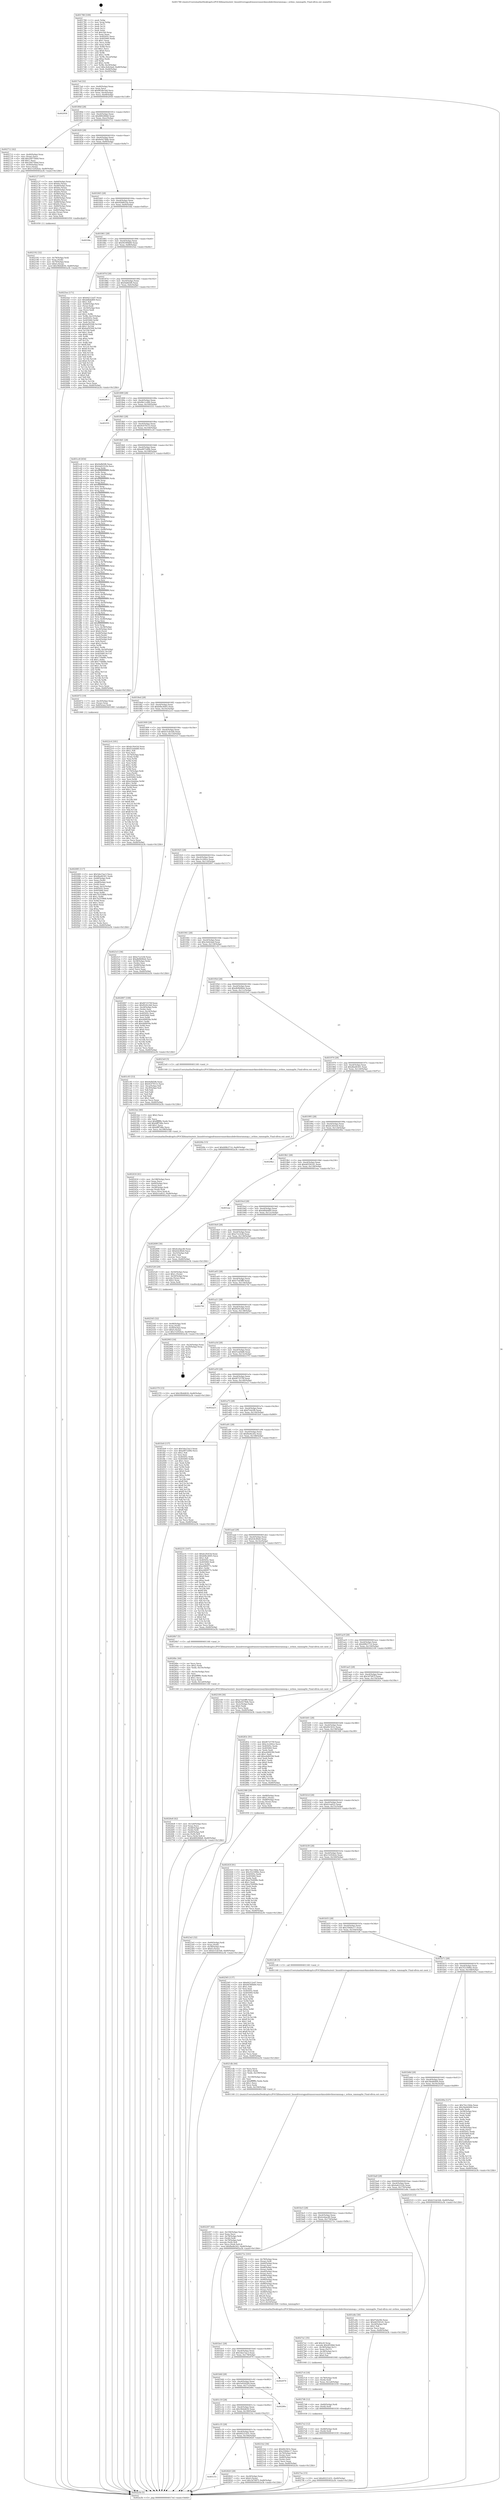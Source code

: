 digraph "0x401780" {
  label = "0x401780 (/mnt/c/Users/mathe/Desktop/tcc/POCII/binaries/extr_linuxdriversgpudrmnouveaunvkmsubdevbiosrammap.c_nvbios_rammapSe_Final-ollvm.out::main(0))"
  labelloc = "t"
  node[shape=record]

  Entry [label="",width=0.3,height=0.3,shape=circle,fillcolor=black,style=filled]
  "0x4017ed" [label="{
     0x4017ed [32]\l
     | [instrs]\l
     &nbsp;&nbsp;0x4017ed \<+6\>: mov -0xd0(%rbp),%eax\l
     &nbsp;&nbsp;0x4017f3 \<+2\>: mov %eax,%ecx\l
     &nbsp;&nbsp;0x4017f5 \<+6\>: sub $0x8628e3e8,%ecx\l
     &nbsp;&nbsp;0x4017fb \<+6\>: mov %eax,-0xe4(%rbp)\l
     &nbsp;&nbsp;0x401801 \<+6\>: mov %ecx,-0xe8(%rbp)\l
     &nbsp;&nbsp;0x401807 \<+6\>: je 0000000000402958 \<main+0x11d8\>\l
  }"]
  "0x402958" [label="{
     0x402958\l
  }", style=dashed]
  "0x40180d" [label="{
     0x40180d [28]\l
     | [instrs]\l
     &nbsp;&nbsp;0x40180d \<+5\>: jmp 0000000000401812 \<main+0x92\>\l
     &nbsp;&nbsp;0x401812 \<+6\>: mov -0xe4(%rbp),%eax\l
     &nbsp;&nbsp;0x401818 \<+5\>: sub $0x889286b8,%eax\l
     &nbsp;&nbsp;0x40181d \<+6\>: mov %eax,-0xec(%rbp)\l
     &nbsp;&nbsp;0x401823 \<+6\>: je 0000000000402712 \<main+0xf92\>\l
  }"]
  Exit [label="",width=0.3,height=0.3,shape=circle,fillcolor=black,style=filled,peripheries=2]
  "0x402712" [label="{
     0x402712 [42]\l
     | [instrs]\l
     &nbsp;&nbsp;0x402712 \<+4\>: mov -0x40(%rbp),%rax\l
     &nbsp;&nbsp;0x402716 \<+2\>: mov (%rax),%ecx\l
     &nbsp;&nbsp;0x402718 \<+6\>: add $0x20075bbd,%ecx\l
     &nbsp;&nbsp;0x40271e \<+3\>: add $0x1,%ecx\l
     &nbsp;&nbsp;0x402721 \<+6\>: sub $0x20075bbd,%ecx\l
     &nbsp;&nbsp;0x402727 \<+4\>: mov -0x40(%rbp),%rax\l
     &nbsp;&nbsp;0x40272b \<+2\>: mov %ecx,(%rax)\l
     &nbsp;&nbsp;0x40272d \<+10\>: movl $0x15292b2e,-0xd0(%rbp)\l
     &nbsp;&nbsp;0x402737 \<+5\>: jmp 0000000000402a3b \<main+0x12bb\>\l
  }"]
  "0x401829" [label="{
     0x401829 [28]\l
     | [instrs]\l
     &nbsp;&nbsp;0x401829 \<+5\>: jmp 000000000040182e \<main+0xae\>\l
     &nbsp;&nbsp;0x40182e \<+6\>: mov -0xe4(%rbp),%eax\l
     &nbsp;&nbsp;0x401834 \<+5\>: sub $0x8e9278db,%eax\l
     &nbsp;&nbsp;0x401839 \<+6\>: mov %eax,-0xf0(%rbp)\l
     &nbsp;&nbsp;0x40183f \<+6\>: je 0000000000402127 \<main+0x9a7\>\l
  }"]
  "0x401c51" [label="{
     0x401c51\l
  }", style=dashed]
  "0x402127" [label="{
     0x402127 [107]\l
     | [instrs]\l
     &nbsp;&nbsp;0x402127 \<+7\>: mov -0xb0(%rbp),%rax\l
     &nbsp;&nbsp;0x40212e \<+6\>: movl $0x64,(%rax)\l
     &nbsp;&nbsp;0x402134 \<+7\>: mov -0xa8(%rbp),%rax\l
     &nbsp;&nbsp;0x40213b \<+6\>: movl $0x64,(%rax)\l
     &nbsp;&nbsp;0x402141 \<+7\>: mov -0xa0(%rbp),%rax\l
     &nbsp;&nbsp;0x402148 \<+6\>: movl $0x64,(%rax)\l
     &nbsp;&nbsp;0x40214e \<+7\>: mov -0x98(%rbp),%rax\l
     &nbsp;&nbsp;0x402155 \<+6\>: movl $0x64,(%rax)\l
     &nbsp;&nbsp;0x40215b \<+7\>: mov -0x90(%rbp),%rax\l
     &nbsp;&nbsp;0x402162 \<+6\>: movl $0x64,(%rax)\l
     &nbsp;&nbsp;0x402168 \<+7\>: mov -0x88(%rbp),%rax\l
     &nbsp;&nbsp;0x40216f \<+6\>: movl $0x64,(%rax)\l
     &nbsp;&nbsp;0x402175 \<+4\>: mov -0x80(%rbp),%rax\l
     &nbsp;&nbsp;0x402179 \<+6\>: movl $0x1,(%rax)\l
     &nbsp;&nbsp;0x40217f \<+4\>: mov -0x80(%rbp),%rax\l
     &nbsp;&nbsp;0x402183 \<+3\>: movslq (%rax),%rax\l
     &nbsp;&nbsp;0x402186 \<+4\>: shl $0x2,%rax\l
     &nbsp;&nbsp;0x40218a \<+3\>: mov %rax,%rdi\l
     &nbsp;&nbsp;0x40218d \<+5\>: call 0000000000401050 \<malloc@plt\>\l
     | [calls]\l
     &nbsp;&nbsp;0x401050 \{1\} (unknown)\l
  }"]
  "0x401845" [label="{
     0x401845 [28]\l
     | [instrs]\l
     &nbsp;&nbsp;0x401845 \<+5\>: jmp 000000000040184a \<main+0xca\>\l
     &nbsp;&nbsp;0x40184a \<+6\>: mov -0xe4(%rbp),%eax\l
     &nbsp;&nbsp;0x401850 \<+5\>: sub $0x92b8010a,%eax\l
     &nbsp;&nbsp;0x401855 \<+6\>: mov %eax,-0xf4(%rbp)\l
     &nbsp;&nbsp;0x40185b \<+6\>: je 0000000000401fda \<main+0x85a\>\l
  }"]
  "0x402820" [label="{
     0x402820 [28]\l
     | [instrs]\l
     &nbsp;&nbsp;0x402820 \<+7\>: mov -0xc8(%rbp),%rax\l
     &nbsp;&nbsp;0x402827 \<+6\>: movl $0x0,(%rax)\l
     &nbsp;&nbsp;0x40282d \<+10\>: movl $0x3d7687f,-0xd0(%rbp)\l
     &nbsp;&nbsp;0x402837 \<+5\>: jmp 0000000000402a3b \<main+0x12bb\>\l
  }"]
  "0x401fda" [label="{
     0x401fda\l
  }", style=dashed]
  "0x401861" [label="{
     0x401861 [28]\l
     | [instrs]\l
     &nbsp;&nbsp;0x401861 \<+5\>: jmp 0000000000401866 \<main+0xe6\>\l
     &nbsp;&nbsp;0x401866 \<+6\>: mov -0xe4(%rbp),%eax\l
     &nbsp;&nbsp;0x40186c \<+5\>: sub $0x94390b60,%eax\l
     &nbsp;&nbsp;0x401871 \<+6\>: mov %eax,-0xf8(%rbp)\l
     &nbsp;&nbsp;0x401877 \<+6\>: je 00000000004025ee \<main+0xe6e\>\l
  }"]
  "0x4027ee" [label="{
     0x4027ee [15]\l
     | [instrs]\l
     &nbsp;&nbsp;0x4027ee \<+10\>: movl $0x60221d31,-0xd0(%rbp)\l
     &nbsp;&nbsp;0x4027f8 \<+5\>: jmp 0000000000402a3b \<main+0x12bb\>\l
  }"]
  "0x4025ee" [label="{
     0x4025ee [171]\l
     | [instrs]\l
     &nbsp;&nbsp;0x4025ee \<+5\>: mov $0x64212ed7,%eax\l
     &nbsp;&nbsp;0x4025f3 \<+5\>: mov $0xddfabd69,%ecx\l
     &nbsp;&nbsp;0x4025f8 \<+2\>: mov $0x1,%dl\l
     &nbsp;&nbsp;0x4025fa \<+4\>: mov -0x40(%rbp),%rsi\l
     &nbsp;&nbsp;0x4025fe \<+2\>: mov (%rsi),%edi\l
     &nbsp;&nbsp;0x402600 \<+4\>: mov -0x50(%rbp),%rsi\l
     &nbsp;&nbsp;0x402604 \<+2\>: cmp (%rsi),%edi\l
     &nbsp;&nbsp;0x402606 \<+4\>: setl %r8b\l
     &nbsp;&nbsp;0x40260a \<+4\>: and $0x1,%r8b\l
     &nbsp;&nbsp;0x40260e \<+4\>: mov %r8b,-0x25(%rbp)\l
     &nbsp;&nbsp;0x402612 \<+7\>: mov 0x40505c,%edi\l
     &nbsp;&nbsp;0x402619 \<+8\>: mov 0x405060,%r9d\l
     &nbsp;&nbsp;0x402621 \<+3\>: mov %edi,%r10d\l
     &nbsp;&nbsp;0x402624 \<+7\>: sub $0xbaf5f308,%r10d\l
     &nbsp;&nbsp;0x40262b \<+4\>: sub $0x1,%r10d\l
     &nbsp;&nbsp;0x40262f \<+7\>: add $0xbaf5f308,%r10d\l
     &nbsp;&nbsp;0x402636 \<+4\>: imul %r10d,%edi\l
     &nbsp;&nbsp;0x40263a \<+3\>: and $0x1,%edi\l
     &nbsp;&nbsp;0x40263d \<+3\>: cmp $0x0,%edi\l
     &nbsp;&nbsp;0x402640 \<+4\>: sete %r8b\l
     &nbsp;&nbsp;0x402644 \<+4\>: cmp $0xa,%r9d\l
     &nbsp;&nbsp;0x402648 \<+4\>: setl %r11b\l
     &nbsp;&nbsp;0x40264c \<+3\>: mov %r8b,%bl\l
     &nbsp;&nbsp;0x40264f \<+3\>: xor $0xff,%bl\l
     &nbsp;&nbsp;0x402652 \<+3\>: mov %r11b,%r14b\l
     &nbsp;&nbsp;0x402655 \<+4\>: xor $0xff,%r14b\l
     &nbsp;&nbsp;0x402659 \<+3\>: xor $0x0,%dl\l
     &nbsp;&nbsp;0x40265c \<+3\>: mov %bl,%r15b\l
     &nbsp;&nbsp;0x40265f \<+4\>: and $0x0,%r15b\l
     &nbsp;&nbsp;0x402663 \<+3\>: and %dl,%r8b\l
     &nbsp;&nbsp;0x402666 \<+3\>: mov %r14b,%r12b\l
     &nbsp;&nbsp;0x402669 \<+4\>: and $0x0,%r12b\l
     &nbsp;&nbsp;0x40266d \<+3\>: and %dl,%r11b\l
     &nbsp;&nbsp;0x402670 \<+3\>: or %r8b,%r15b\l
     &nbsp;&nbsp;0x402673 \<+3\>: or %r11b,%r12b\l
     &nbsp;&nbsp;0x402676 \<+3\>: xor %r12b,%r15b\l
     &nbsp;&nbsp;0x402679 \<+3\>: or %r14b,%bl\l
     &nbsp;&nbsp;0x40267c \<+3\>: xor $0xff,%bl\l
     &nbsp;&nbsp;0x40267f \<+3\>: or $0x0,%dl\l
     &nbsp;&nbsp;0x402682 \<+2\>: and %dl,%bl\l
     &nbsp;&nbsp;0x402684 \<+3\>: or %bl,%r15b\l
     &nbsp;&nbsp;0x402687 \<+4\>: test $0x1,%r15b\l
     &nbsp;&nbsp;0x40268b \<+3\>: cmovne %ecx,%eax\l
     &nbsp;&nbsp;0x40268e \<+6\>: mov %eax,-0xd0(%rbp)\l
     &nbsp;&nbsp;0x402694 \<+5\>: jmp 0000000000402a3b \<main+0x12bb\>\l
  }"]
  "0x40187d" [label="{
     0x40187d [28]\l
     | [instrs]\l
     &nbsp;&nbsp;0x40187d \<+5\>: jmp 0000000000401882 \<main+0x102\>\l
     &nbsp;&nbsp;0x401882 \<+6\>: mov -0xe4(%rbp),%eax\l
     &nbsp;&nbsp;0x401888 \<+5\>: sub $0x9afbf2f6,%eax\l
     &nbsp;&nbsp;0x40188d \<+6\>: mov %eax,-0xfc(%rbp)\l
     &nbsp;&nbsp;0x401893 \<+6\>: je 0000000000402913 \<main+0x1193\>\l
  }"]
  "0x4027e2" [label="{
     0x4027e2 [12]\l
     | [instrs]\l
     &nbsp;&nbsp;0x4027e2 \<+4\>: mov -0x48(%rbp),%rdi\l
     &nbsp;&nbsp;0x4027e6 \<+3\>: mov (%rdi),%rdi\l
     &nbsp;&nbsp;0x4027e9 \<+5\>: call 0000000000401030 \<free@plt\>\l
     | [calls]\l
     &nbsp;&nbsp;0x401030 \{1\} (unknown)\l
  }"]
  "0x402913" [label="{
     0x402913\l
  }", style=dashed]
  "0x401899" [label="{
     0x401899 [28]\l
     | [instrs]\l
     &nbsp;&nbsp;0x401899 \<+5\>: jmp 000000000040189e \<main+0x11e\>\l
     &nbsp;&nbsp;0x40189e \<+6\>: mov -0xe4(%rbp),%eax\l
     &nbsp;&nbsp;0x4018a4 \<+5\>: sub $0x9bc1cd46,%eax\l
     &nbsp;&nbsp;0x4018a9 \<+6\>: mov %eax,-0x100(%rbp)\l
     &nbsp;&nbsp;0x4018af \<+6\>: je 0000000000401f35 \<main+0x7b5\>\l
  }"]
  "0x4027d6" [label="{
     0x4027d6 [12]\l
     | [instrs]\l
     &nbsp;&nbsp;0x4027d6 \<+4\>: mov -0x60(%rbp),%rdi\l
     &nbsp;&nbsp;0x4027da \<+3\>: mov (%rdi),%rdi\l
     &nbsp;&nbsp;0x4027dd \<+5\>: call 0000000000401030 \<free@plt\>\l
     | [calls]\l
     &nbsp;&nbsp;0x401030 \{1\} (unknown)\l
  }"]
  "0x401f35" [label="{
     0x401f35\l
  }", style=dashed]
  "0x4018b5" [label="{
     0x4018b5 [28]\l
     | [instrs]\l
     &nbsp;&nbsp;0x4018b5 \<+5\>: jmp 00000000004018ba \<main+0x13a\>\l
     &nbsp;&nbsp;0x4018ba \<+6\>: mov -0xe4(%rbp),%eax\l
     &nbsp;&nbsp;0x4018c0 \<+5\>: sub $0x9c079153,%eax\l
     &nbsp;&nbsp;0x4018c5 \<+6\>: mov %eax,-0x104(%rbp)\l
     &nbsp;&nbsp;0x4018cb \<+6\>: je 0000000000401cc8 \<main+0x548\>\l
  }"]
  "0x4027c4" [label="{
     0x4027c4 [18]\l
     | [instrs]\l
     &nbsp;&nbsp;0x4027c4 \<+4\>: mov -0x78(%rbp),%rdi\l
     &nbsp;&nbsp;0x4027c8 \<+3\>: mov (%rdi),%rdi\l
     &nbsp;&nbsp;0x4027cb \<+6\>: mov %eax,-0x1a4(%rbp)\l
     &nbsp;&nbsp;0x4027d1 \<+5\>: call 0000000000401030 \<free@plt\>\l
     | [calls]\l
     &nbsp;&nbsp;0x401030 \{1\} (unknown)\l
  }"]
  "0x401cc8" [label="{
     0x401cc8 [454]\l
     | [instrs]\l
     &nbsp;&nbsp;0x401cc8 \<+5\>: mov $0x9afbf2f6,%eax\l
     &nbsp;&nbsp;0x401ccd \<+5\>: mov $0x4a62222b,%ecx\l
     &nbsp;&nbsp;0x401cd2 \<+3\>: mov %rsp,%rdx\l
     &nbsp;&nbsp;0x401cd5 \<+4\>: add $0xfffffffffffffff0,%rdx\l
     &nbsp;&nbsp;0x401cd9 \<+3\>: mov %rdx,%rsp\l
     &nbsp;&nbsp;0x401cdc \<+7\>: mov %rdx,-0xc8(%rbp)\l
     &nbsp;&nbsp;0x401ce3 \<+3\>: mov %rsp,%rdx\l
     &nbsp;&nbsp;0x401ce6 \<+4\>: add $0xfffffffffffffff0,%rdx\l
     &nbsp;&nbsp;0x401cea \<+3\>: mov %rdx,%rsp\l
     &nbsp;&nbsp;0x401ced \<+3\>: mov %rsp,%rsi\l
     &nbsp;&nbsp;0x401cf0 \<+4\>: add $0xfffffffffffffff0,%rsi\l
     &nbsp;&nbsp;0x401cf4 \<+3\>: mov %rsi,%rsp\l
     &nbsp;&nbsp;0x401cf7 \<+7\>: mov %rsi,-0xc0(%rbp)\l
     &nbsp;&nbsp;0x401cfe \<+3\>: mov %rsp,%rsi\l
     &nbsp;&nbsp;0x401d01 \<+4\>: add $0xfffffffffffffff0,%rsi\l
     &nbsp;&nbsp;0x401d05 \<+3\>: mov %rsi,%rsp\l
     &nbsp;&nbsp;0x401d08 \<+7\>: mov %rsi,-0xb8(%rbp)\l
     &nbsp;&nbsp;0x401d0f \<+3\>: mov %rsp,%rsi\l
     &nbsp;&nbsp;0x401d12 \<+4\>: add $0xfffffffffffffff0,%rsi\l
     &nbsp;&nbsp;0x401d16 \<+3\>: mov %rsi,%rsp\l
     &nbsp;&nbsp;0x401d19 \<+7\>: mov %rsi,-0xb0(%rbp)\l
     &nbsp;&nbsp;0x401d20 \<+3\>: mov %rsp,%rsi\l
     &nbsp;&nbsp;0x401d23 \<+4\>: add $0xfffffffffffffff0,%rsi\l
     &nbsp;&nbsp;0x401d27 \<+3\>: mov %rsi,%rsp\l
     &nbsp;&nbsp;0x401d2a \<+7\>: mov %rsi,-0xa8(%rbp)\l
     &nbsp;&nbsp;0x401d31 \<+3\>: mov %rsp,%rsi\l
     &nbsp;&nbsp;0x401d34 \<+4\>: add $0xfffffffffffffff0,%rsi\l
     &nbsp;&nbsp;0x401d38 \<+3\>: mov %rsi,%rsp\l
     &nbsp;&nbsp;0x401d3b \<+7\>: mov %rsi,-0xa0(%rbp)\l
     &nbsp;&nbsp;0x401d42 \<+3\>: mov %rsp,%rsi\l
     &nbsp;&nbsp;0x401d45 \<+4\>: add $0xfffffffffffffff0,%rsi\l
     &nbsp;&nbsp;0x401d49 \<+3\>: mov %rsi,%rsp\l
     &nbsp;&nbsp;0x401d4c \<+7\>: mov %rsi,-0x98(%rbp)\l
     &nbsp;&nbsp;0x401d53 \<+3\>: mov %rsp,%rsi\l
     &nbsp;&nbsp;0x401d56 \<+4\>: add $0xfffffffffffffff0,%rsi\l
     &nbsp;&nbsp;0x401d5a \<+3\>: mov %rsi,%rsp\l
     &nbsp;&nbsp;0x401d5d \<+7\>: mov %rsi,-0x90(%rbp)\l
     &nbsp;&nbsp;0x401d64 \<+3\>: mov %rsp,%rsi\l
     &nbsp;&nbsp;0x401d67 \<+4\>: add $0xfffffffffffffff0,%rsi\l
     &nbsp;&nbsp;0x401d6b \<+3\>: mov %rsi,%rsp\l
     &nbsp;&nbsp;0x401d6e \<+7\>: mov %rsi,-0x88(%rbp)\l
     &nbsp;&nbsp;0x401d75 \<+3\>: mov %rsp,%rsi\l
     &nbsp;&nbsp;0x401d78 \<+4\>: add $0xfffffffffffffff0,%rsi\l
     &nbsp;&nbsp;0x401d7c \<+3\>: mov %rsi,%rsp\l
     &nbsp;&nbsp;0x401d7f \<+4\>: mov %rsi,-0x80(%rbp)\l
     &nbsp;&nbsp;0x401d83 \<+3\>: mov %rsp,%rsi\l
     &nbsp;&nbsp;0x401d86 \<+4\>: add $0xfffffffffffffff0,%rsi\l
     &nbsp;&nbsp;0x401d8a \<+3\>: mov %rsi,%rsp\l
     &nbsp;&nbsp;0x401d8d \<+4\>: mov %rsi,-0x78(%rbp)\l
     &nbsp;&nbsp;0x401d91 \<+3\>: mov %rsp,%rsi\l
     &nbsp;&nbsp;0x401d94 \<+4\>: add $0xfffffffffffffff0,%rsi\l
     &nbsp;&nbsp;0x401d98 \<+3\>: mov %rsi,%rsp\l
     &nbsp;&nbsp;0x401d9b \<+4\>: mov %rsi,-0x70(%rbp)\l
     &nbsp;&nbsp;0x401d9f \<+3\>: mov %rsp,%rsi\l
     &nbsp;&nbsp;0x401da2 \<+4\>: add $0xfffffffffffffff0,%rsi\l
     &nbsp;&nbsp;0x401da6 \<+3\>: mov %rsi,%rsp\l
     &nbsp;&nbsp;0x401da9 \<+4\>: mov %rsi,-0x68(%rbp)\l
     &nbsp;&nbsp;0x401dad \<+3\>: mov %rsp,%rsi\l
     &nbsp;&nbsp;0x401db0 \<+4\>: add $0xfffffffffffffff0,%rsi\l
     &nbsp;&nbsp;0x401db4 \<+3\>: mov %rsi,%rsp\l
     &nbsp;&nbsp;0x401db7 \<+4\>: mov %rsi,-0x60(%rbp)\l
     &nbsp;&nbsp;0x401dbb \<+3\>: mov %rsp,%rsi\l
     &nbsp;&nbsp;0x401dbe \<+4\>: add $0xfffffffffffffff0,%rsi\l
     &nbsp;&nbsp;0x401dc2 \<+3\>: mov %rsi,%rsp\l
     &nbsp;&nbsp;0x401dc5 \<+4\>: mov %rsi,-0x58(%rbp)\l
     &nbsp;&nbsp;0x401dc9 \<+3\>: mov %rsp,%rsi\l
     &nbsp;&nbsp;0x401dcc \<+4\>: add $0xfffffffffffffff0,%rsi\l
     &nbsp;&nbsp;0x401dd0 \<+3\>: mov %rsi,%rsp\l
     &nbsp;&nbsp;0x401dd3 \<+4\>: mov %rsi,-0x50(%rbp)\l
     &nbsp;&nbsp;0x401dd7 \<+3\>: mov %rsp,%rsi\l
     &nbsp;&nbsp;0x401dda \<+4\>: add $0xfffffffffffffff0,%rsi\l
     &nbsp;&nbsp;0x401dde \<+3\>: mov %rsi,%rsp\l
     &nbsp;&nbsp;0x401de1 \<+4\>: mov %rsi,-0x48(%rbp)\l
     &nbsp;&nbsp;0x401de5 \<+3\>: mov %rsp,%rsi\l
     &nbsp;&nbsp;0x401de8 \<+4\>: add $0xfffffffffffffff0,%rsi\l
     &nbsp;&nbsp;0x401dec \<+3\>: mov %rsi,%rsp\l
     &nbsp;&nbsp;0x401def \<+4\>: mov %rsi,-0x40(%rbp)\l
     &nbsp;&nbsp;0x401df3 \<+3\>: mov %rsp,%rsi\l
     &nbsp;&nbsp;0x401df6 \<+4\>: add $0xfffffffffffffff0,%rsi\l
     &nbsp;&nbsp;0x401dfa \<+3\>: mov %rsi,%rsp\l
     &nbsp;&nbsp;0x401dfd \<+4\>: mov %rsi,-0x38(%rbp)\l
     &nbsp;&nbsp;0x401e01 \<+7\>: mov -0xc8(%rbp),%rsi\l
     &nbsp;&nbsp;0x401e08 \<+6\>: movl $0x0,(%rsi)\l
     &nbsp;&nbsp;0x401e0e \<+6\>: mov -0xd4(%rbp),%edi\l
     &nbsp;&nbsp;0x401e14 \<+2\>: mov %edi,(%rdx)\l
     &nbsp;&nbsp;0x401e16 \<+7\>: mov -0xc0(%rbp),%rsi\l
     &nbsp;&nbsp;0x401e1d \<+7\>: mov -0xe0(%rbp),%r8\l
     &nbsp;&nbsp;0x401e24 \<+3\>: mov %r8,(%rsi)\l
     &nbsp;&nbsp;0x401e27 \<+3\>: cmpl $0x2,(%rdx)\l
     &nbsp;&nbsp;0x401e2a \<+4\>: setne %r9b\l
     &nbsp;&nbsp;0x401e2e \<+4\>: and $0x1,%r9b\l
     &nbsp;&nbsp;0x401e32 \<+4\>: mov %r9b,-0x2d(%rbp)\l
     &nbsp;&nbsp;0x401e36 \<+8\>: mov 0x40505c,%r10d\l
     &nbsp;&nbsp;0x401e3e \<+8\>: mov 0x405060,%r11d\l
     &nbsp;&nbsp;0x401e46 \<+3\>: mov %r10d,%ebx\l
     &nbsp;&nbsp;0x401e49 \<+6\>: sub $0x77ddd8c,%ebx\l
     &nbsp;&nbsp;0x401e4f \<+3\>: sub $0x1,%ebx\l
     &nbsp;&nbsp;0x401e52 \<+6\>: add $0x77ddd8c,%ebx\l
     &nbsp;&nbsp;0x401e58 \<+4\>: imul %ebx,%r10d\l
     &nbsp;&nbsp;0x401e5c \<+4\>: and $0x1,%r10d\l
     &nbsp;&nbsp;0x401e60 \<+4\>: cmp $0x0,%r10d\l
     &nbsp;&nbsp;0x401e64 \<+4\>: sete %r9b\l
     &nbsp;&nbsp;0x401e68 \<+4\>: cmp $0xa,%r11d\l
     &nbsp;&nbsp;0x401e6c \<+4\>: setl %r14b\l
     &nbsp;&nbsp;0x401e70 \<+3\>: mov %r9b,%r15b\l
     &nbsp;&nbsp;0x401e73 \<+3\>: and %r14b,%r15b\l
     &nbsp;&nbsp;0x401e76 \<+3\>: xor %r14b,%r9b\l
     &nbsp;&nbsp;0x401e79 \<+3\>: or %r9b,%r15b\l
     &nbsp;&nbsp;0x401e7c \<+4\>: test $0x1,%r15b\l
     &nbsp;&nbsp;0x401e80 \<+3\>: cmovne %ecx,%eax\l
     &nbsp;&nbsp;0x401e83 \<+6\>: mov %eax,-0xd0(%rbp)\l
     &nbsp;&nbsp;0x401e89 \<+5\>: jmp 0000000000402a3b \<main+0x12bb\>\l
  }"]
  "0x4018d1" [label="{
     0x4018d1 [28]\l
     | [instrs]\l
     &nbsp;&nbsp;0x4018d1 \<+5\>: jmp 00000000004018d6 \<main+0x156\>\l
     &nbsp;&nbsp;0x4018d6 \<+6\>: mov -0xe4(%rbp),%eax\l
     &nbsp;&nbsp;0x4018dc \<+5\>: sub $0xa9072d0b,%eax\l
     &nbsp;&nbsp;0x4018e1 \<+6\>: mov %eax,-0x108(%rbp)\l
     &nbsp;&nbsp;0x4018e7 \<+6\>: je 0000000000402072 \<main+0x8f2\>\l
  }"]
  "0x4027a1" [label="{
     0x4027a1 [35]\l
     | [instrs]\l
     &nbsp;&nbsp;0x4027a1 \<+4\>: add $0x20,%rsp\l
     &nbsp;&nbsp;0x4027a5 \<+10\>: movabs $0x4030b6,%rdi\l
     &nbsp;&nbsp;0x4027af \<+4\>: mov -0x38(%rbp),%r11\l
     &nbsp;&nbsp;0x4027b3 \<+3\>: mov %eax,(%r11)\l
     &nbsp;&nbsp;0x4027b6 \<+4\>: mov -0x38(%rbp),%r11\l
     &nbsp;&nbsp;0x4027ba \<+3\>: mov (%r11),%esi\l
     &nbsp;&nbsp;0x4027bd \<+2\>: mov $0x0,%al\l
     &nbsp;&nbsp;0x4027bf \<+5\>: call 0000000000401040 \<printf@plt\>\l
     | [calls]\l
     &nbsp;&nbsp;0x401040 \{1\} (unknown)\l
  }"]
  "0x402072" [label="{
     0x402072 [19]\l
     | [instrs]\l
     &nbsp;&nbsp;0x402072 \<+7\>: mov -0xc0(%rbp),%rax\l
     &nbsp;&nbsp;0x402079 \<+3\>: mov (%rax),%rax\l
     &nbsp;&nbsp;0x40207c \<+4\>: mov 0x8(%rax),%rdi\l
     &nbsp;&nbsp;0x402080 \<+5\>: call 0000000000401060 \<atoi@plt\>\l
     | [calls]\l
     &nbsp;&nbsp;0x401060 \{1\} (unknown)\l
  }"]
  "0x4018ed" [label="{
     0x4018ed [28]\l
     | [instrs]\l
     &nbsp;&nbsp;0x4018ed \<+5\>: jmp 00000000004018f2 \<main+0x172\>\l
     &nbsp;&nbsp;0x4018f2 \<+6\>: mov -0xe4(%rbp),%eax\l
     &nbsp;&nbsp;0x4018f8 \<+5\>: sub $0xb0bc4005,%eax\l
     &nbsp;&nbsp;0x4018fd \<+6\>: mov %eax,-0x10c(%rbp)\l
     &nbsp;&nbsp;0x401903 \<+6\>: je 00000000004022c4 \<main+0xb44\>\l
  }"]
  "0x4026e8" [label="{
     0x4026e8 [42]\l
     | [instrs]\l
     &nbsp;&nbsp;0x4026e8 \<+6\>: mov -0x1a0(%rbp),%ecx\l
     &nbsp;&nbsp;0x4026ee \<+3\>: imul %eax,%ecx\l
     &nbsp;&nbsp;0x4026f1 \<+4\>: mov -0x48(%rbp),%rdi\l
     &nbsp;&nbsp;0x4026f5 \<+3\>: mov (%rdi),%rdi\l
     &nbsp;&nbsp;0x4026f8 \<+4\>: mov -0x40(%rbp),%r8\l
     &nbsp;&nbsp;0x4026fc \<+3\>: movslq (%r8),%r8\l
     &nbsp;&nbsp;0x4026ff \<+4\>: mov %ecx,(%rdi,%r8,4)\l
     &nbsp;&nbsp;0x402703 \<+10\>: movl $0x889286b8,-0xd0(%rbp)\l
     &nbsp;&nbsp;0x40270d \<+5\>: jmp 0000000000402a3b \<main+0x12bb\>\l
  }"]
  "0x4022c4" [label="{
     0x4022c4 [181]\l
     | [instrs]\l
     &nbsp;&nbsp;0x4022c4 \<+5\>: mov $0xdc2fe43d,%eax\l
     &nbsp;&nbsp;0x4022c9 \<+5\>: mov $0xf1ea0dd6,%ecx\l
     &nbsp;&nbsp;0x4022ce \<+2\>: mov $0x1,%dl\l
     &nbsp;&nbsp;0x4022d0 \<+2\>: xor %esi,%esi\l
     &nbsp;&nbsp;0x4022d2 \<+4\>: mov -0x70(%rbp),%rdi\l
     &nbsp;&nbsp;0x4022d6 \<+3\>: mov (%rdi),%r8d\l
     &nbsp;&nbsp;0x4022d9 \<+3\>: mov %esi,%r9d\l
     &nbsp;&nbsp;0x4022dc \<+3\>: sub %r8d,%r9d\l
     &nbsp;&nbsp;0x4022df \<+3\>: mov %esi,%r8d\l
     &nbsp;&nbsp;0x4022e2 \<+4\>: sub $0x1,%r8d\l
     &nbsp;&nbsp;0x4022e6 \<+3\>: add %r8d,%r9d\l
     &nbsp;&nbsp;0x4022e9 \<+3\>: sub %r9d,%esi\l
     &nbsp;&nbsp;0x4022ec \<+4\>: mov -0x70(%rbp),%rdi\l
     &nbsp;&nbsp;0x4022f0 \<+2\>: mov %esi,(%rdi)\l
     &nbsp;&nbsp;0x4022f2 \<+7\>: mov 0x40505c,%esi\l
     &nbsp;&nbsp;0x4022f9 \<+8\>: mov 0x405060,%r8d\l
     &nbsp;&nbsp;0x402301 \<+3\>: mov %esi,%r9d\l
     &nbsp;&nbsp;0x402304 \<+7\>: add $0xe2dabfae,%r9d\l
     &nbsp;&nbsp;0x40230b \<+4\>: sub $0x1,%r9d\l
     &nbsp;&nbsp;0x40230f \<+7\>: sub $0xe2dabfae,%r9d\l
     &nbsp;&nbsp;0x402316 \<+4\>: imul %r9d,%esi\l
     &nbsp;&nbsp;0x40231a \<+3\>: and $0x1,%esi\l
     &nbsp;&nbsp;0x40231d \<+3\>: cmp $0x0,%esi\l
     &nbsp;&nbsp;0x402320 \<+4\>: sete %r10b\l
     &nbsp;&nbsp;0x402324 \<+4\>: cmp $0xa,%r8d\l
     &nbsp;&nbsp;0x402328 \<+4\>: setl %r11b\l
     &nbsp;&nbsp;0x40232c \<+3\>: mov %r10b,%bl\l
     &nbsp;&nbsp;0x40232f \<+3\>: xor $0xff,%bl\l
     &nbsp;&nbsp;0x402332 \<+3\>: mov %r11b,%r14b\l
     &nbsp;&nbsp;0x402335 \<+4\>: xor $0xff,%r14b\l
     &nbsp;&nbsp;0x402339 \<+3\>: xor $0x1,%dl\l
     &nbsp;&nbsp;0x40233c \<+3\>: mov %bl,%r15b\l
     &nbsp;&nbsp;0x40233f \<+4\>: and $0xff,%r15b\l
     &nbsp;&nbsp;0x402343 \<+3\>: and %dl,%r10b\l
     &nbsp;&nbsp;0x402346 \<+3\>: mov %r14b,%r12b\l
     &nbsp;&nbsp;0x402349 \<+4\>: and $0xff,%r12b\l
     &nbsp;&nbsp;0x40234d \<+3\>: and %dl,%r11b\l
     &nbsp;&nbsp;0x402350 \<+3\>: or %r10b,%r15b\l
     &nbsp;&nbsp;0x402353 \<+3\>: or %r11b,%r12b\l
     &nbsp;&nbsp;0x402356 \<+3\>: xor %r12b,%r15b\l
     &nbsp;&nbsp;0x402359 \<+3\>: or %r14b,%bl\l
     &nbsp;&nbsp;0x40235c \<+3\>: xor $0xff,%bl\l
     &nbsp;&nbsp;0x40235f \<+3\>: or $0x1,%dl\l
     &nbsp;&nbsp;0x402362 \<+2\>: and %dl,%bl\l
     &nbsp;&nbsp;0x402364 \<+3\>: or %bl,%r15b\l
     &nbsp;&nbsp;0x402367 \<+4\>: test $0x1,%r15b\l
     &nbsp;&nbsp;0x40236b \<+3\>: cmovne %ecx,%eax\l
     &nbsp;&nbsp;0x40236e \<+6\>: mov %eax,-0xd0(%rbp)\l
     &nbsp;&nbsp;0x402374 \<+5\>: jmp 0000000000402a3b \<main+0x12bb\>\l
  }"]
  "0x401909" [label="{
     0x401909 [28]\l
     | [instrs]\l
     &nbsp;&nbsp;0x401909 \<+5\>: jmp 000000000040190e \<main+0x18e\>\l
     &nbsp;&nbsp;0x40190e \<+6\>: mov -0xe4(%rbp),%eax\l
     &nbsp;&nbsp;0x401914 \<+5\>: sub $0xb31de5d4,%eax\l
     &nbsp;&nbsp;0x401919 \<+6\>: mov %eax,-0x110(%rbp)\l
     &nbsp;&nbsp;0x40191f \<+6\>: je 00000000004023c5 \<main+0xc45\>\l
  }"]
  "0x4026bc" [label="{
     0x4026bc [44]\l
     | [instrs]\l
     &nbsp;&nbsp;0x4026bc \<+2\>: xor %ecx,%ecx\l
     &nbsp;&nbsp;0x4026be \<+5\>: mov $0x2,%edx\l
     &nbsp;&nbsp;0x4026c3 \<+6\>: mov %edx,-0x19c(%rbp)\l
     &nbsp;&nbsp;0x4026c9 \<+1\>: cltd\l
     &nbsp;&nbsp;0x4026ca \<+6\>: mov -0x19c(%rbp),%esi\l
     &nbsp;&nbsp;0x4026d0 \<+2\>: idiv %esi\l
     &nbsp;&nbsp;0x4026d2 \<+6\>: imul $0xfffffffe,%edx,%edx\l
     &nbsp;&nbsp;0x4026d8 \<+3\>: sub $0x1,%ecx\l
     &nbsp;&nbsp;0x4026db \<+2\>: sub %ecx,%edx\l
     &nbsp;&nbsp;0x4026dd \<+6\>: mov %edx,-0x1a0(%rbp)\l
     &nbsp;&nbsp;0x4026e3 \<+5\>: call 0000000000401160 \<next_i\>\l
     | [calls]\l
     &nbsp;&nbsp;0x401160 \{1\} (/mnt/c/Users/mathe/Desktop/tcc/POCII/binaries/extr_linuxdriversgpudrmnouveaunvkmsubdevbiosrammap.c_nvbios_rammapSe_Final-ollvm.out::next_i)\l
  }"]
  "0x4023c5" [label="{
     0x4023c5 [36]\l
     | [instrs]\l
     &nbsp;&nbsp;0x4023c5 \<+5\>: mov $0xe7ce3cfd,%eax\l
     &nbsp;&nbsp;0x4023ca \<+5\>: mov $0xdb9b96eb,%ecx\l
     &nbsp;&nbsp;0x4023cf \<+4\>: mov -0x58(%rbp),%rdx\l
     &nbsp;&nbsp;0x4023d3 \<+2\>: mov (%rdx),%esi\l
     &nbsp;&nbsp;0x4023d5 \<+4\>: mov -0x68(%rbp),%rdx\l
     &nbsp;&nbsp;0x4023d9 \<+2\>: cmp (%rdx),%esi\l
     &nbsp;&nbsp;0x4023db \<+3\>: cmovl %ecx,%eax\l
     &nbsp;&nbsp;0x4023de \<+6\>: mov %eax,-0xd0(%rbp)\l
     &nbsp;&nbsp;0x4023e4 \<+5\>: jmp 0000000000402a3b \<main+0x12bb\>\l
  }"]
  "0x401925" [label="{
     0x401925 [28]\l
     | [instrs]\l
     &nbsp;&nbsp;0x401925 \<+5\>: jmp 000000000040192a \<main+0x1aa\>\l
     &nbsp;&nbsp;0x40192a \<+6\>: mov -0xe4(%rbp),%eax\l
     &nbsp;&nbsp;0x401930 \<+5\>: sub $0xc3c240ce,%eax\l
     &nbsp;&nbsp;0x401935 \<+6\>: mov %eax,-0x114(%rbp)\l
     &nbsp;&nbsp;0x40193b \<+6\>: je 0000000000402897 \<main+0x1117\>\l
  }"]
  "0x402545" [label="{
     0x402545 [32]\l
     | [instrs]\l
     &nbsp;&nbsp;0x402545 \<+4\>: mov -0x48(%rbp),%rdi\l
     &nbsp;&nbsp;0x402549 \<+3\>: mov %rax,(%rdi)\l
     &nbsp;&nbsp;0x40254c \<+4\>: mov -0x40(%rbp),%rax\l
     &nbsp;&nbsp;0x402550 \<+6\>: movl $0x0,(%rax)\l
     &nbsp;&nbsp;0x402556 \<+10\>: movl $0x15292b2e,-0xd0(%rbp)\l
     &nbsp;&nbsp;0x402560 \<+5\>: jmp 0000000000402a3b \<main+0x12bb\>\l
  }"]
  "0x402897" [label="{
     0x402897 [108]\l
     | [instrs]\l
     &nbsp;&nbsp;0x402897 \<+5\>: mov $0xf672570f,%eax\l
     &nbsp;&nbsp;0x40289c \<+5\>: mov $0xf020c2b6,%ecx\l
     &nbsp;&nbsp;0x4028a1 \<+7\>: mov -0xc8(%rbp),%rdx\l
     &nbsp;&nbsp;0x4028a8 \<+2\>: mov (%rdx),%esi\l
     &nbsp;&nbsp;0x4028aa \<+3\>: mov %esi,-0x24(%rbp)\l
     &nbsp;&nbsp;0x4028ad \<+7\>: mov 0x40505c,%esi\l
     &nbsp;&nbsp;0x4028b4 \<+7\>: mov 0x405060,%edi\l
     &nbsp;&nbsp;0x4028bb \<+3\>: mov %esi,%r8d\l
     &nbsp;&nbsp;0x4028be \<+7\>: sub $0x4d9959a,%r8d\l
     &nbsp;&nbsp;0x4028c5 \<+4\>: sub $0x1,%r8d\l
     &nbsp;&nbsp;0x4028c9 \<+7\>: add $0x4d9959a,%r8d\l
     &nbsp;&nbsp;0x4028d0 \<+4\>: imul %r8d,%esi\l
     &nbsp;&nbsp;0x4028d4 \<+3\>: and $0x1,%esi\l
     &nbsp;&nbsp;0x4028d7 \<+3\>: cmp $0x0,%esi\l
     &nbsp;&nbsp;0x4028da \<+4\>: sete %r9b\l
     &nbsp;&nbsp;0x4028de \<+3\>: cmp $0xa,%edi\l
     &nbsp;&nbsp;0x4028e1 \<+4\>: setl %r10b\l
     &nbsp;&nbsp;0x4028e5 \<+3\>: mov %r9b,%r11b\l
     &nbsp;&nbsp;0x4028e8 \<+3\>: and %r10b,%r11b\l
     &nbsp;&nbsp;0x4028eb \<+3\>: xor %r10b,%r9b\l
     &nbsp;&nbsp;0x4028ee \<+3\>: or %r9b,%r11b\l
     &nbsp;&nbsp;0x4028f1 \<+4\>: test $0x1,%r11b\l
     &nbsp;&nbsp;0x4028f5 \<+3\>: cmovne %ecx,%eax\l
     &nbsp;&nbsp;0x4028f8 \<+6\>: mov %eax,-0xd0(%rbp)\l
     &nbsp;&nbsp;0x4028fe \<+5\>: jmp 0000000000402a3b \<main+0x12bb\>\l
  }"]
  "0x401941" [label="{
     0x401941 [28]\l
     | [instrs]\l
     &nbsp;&nbsp;0x401941 \<+5\>: jmp 0000000000401946 \<main+0x1c6\>\l
     &nbsp;&nbsp;0x401946 \<+6\>: mov -0xe4(%rbp),%eax\l
     &nbsp;&nbsp;0x40194c \<+5\>: sub $0xc4e6cbad,%eax\l
     &nbsp;&nbsp;0x401951 \<+6\>: mov %eax,-0x118(%rbp)\l
     &nbsp;&nbsp;0x401957 \<+6\>: je 0000000000401c93 \<main+0x513\>\l
  }"]
  "0x402416" [label="{
     0x402416 [41]\l
     | [instrs]\l
     &nbsp;&nbsp;0x402416 \<+6\>: mov -0x198(%rbp),%ecx\l
     &nbsp;&nbsp;0x40241c \<+3\>: imul %eax,%ecx\l
     &nbsp;&nbsp;0x40241f \<+4\>: mov -0x60(%rbp),%rsi\l
     &nbsp;&nbsp;0x402423 \<+3\>: mov (%rsi),%rsi\l
     &nbsp;&nbsp;0x402426 \<+4\>: mov -0x58(%rbp),%rdi\l
     &nbsp;&nbsp;0x40242a \<+3\>: movslq (%rdi),%rdi\l
     &nbsp;&nbsp;0x40242d \<+3\>: mov %ecx,(%rsi,%rdi,4)\l
     &nbsp;&nbsp;0x402430 \<+10\>: movl $0xb1ea622,-0xd0(%rbp)\l
     &nbsp;&nbsp;0x40243a \<+5\>: jmp 0000000000402a3b \<main+0x12bb\>\l
  }"]
  "0x401c93" [label="{
     0x401c93 [53]\l
     | [instrs]\l
     &nbsp;&nbsp;0x401c93 \<+5\>: mov $0x9afbf2f6,%eax\l
     &nbsp;&nbsp;0x401c98 \<+5\>: mov $0x9c079153,%ecx\l
     &nbsp;&nbsp;0x401c9d \<+6\>: mov -0xca(%rbp),%dl\l
     &nbsp;&nbsp;0x401ca3 \<+7\>: mov -0xc9(%rbp),%sil\l
     &nbsp;&nbsp;0x401caa \<+3\>: mov %dl,%dil\l
     &nbsp;&nbsp;0x401cad \<+3\>: and %sil,%dil\l
     &nbsp;&nbsp;0x401cb0 \<+3\>: xor %sil,%dl\l
     &nbsp;&nbsp;0x401cb3 \<+3\>: or %dl,%dil\l
     &nbsp;&nbsp;0x401cb6 \<+4\>: test $0x1,%dil\l
     &nbsp;&nbsp;0x401cba \<+3\>: cmovne %ecx,%eax\l
     &nbsp;&nbsp;0x401cbd \<+6\>: mov %eax,-0xd0(%rbp)\l
     &nbsp;&nbsp;0x401cc3 \<+5\>: jmp 0000000000402a3b \<main+0x12bb\>\l
  }"]
  "0x40195d" [label="{
     0x40195d [28]\l
     | [instrs]\l
     &nbsp;&nbsp;0x40195d \<+5\>: jmp 0000000000401962 \<main+0x1e2\>\l
     &nbsp;&nbsp;0x401962 \<+6\>: mov -0xe4(%rbp),%eax\l
     &nbsp;&nbsp;0x401968 \<+5\>: sub $0xdb9b96eb,%eax\l
     &nbsp;&nbsp;0x40196d \<+6\>: mov %eax,-0x11c(%rbp)\l
     &nbsp;&nbsp;0x401973 \<+6\>: je 00000000004023e9 \<main+0xc69\>\l
  }"]
  "0x402a3b" [label="{
     0x402a3b [5]\l
     | [instrs]\l
     &nbsp;&nbsp;0x402a3b \<+5\>: jmp 00000000004017ed \<main+0x6d\>\l
  }"]
  "0x401780" [label="{
     0x401780 [109]\l
     | [instrs]\l
     &nbsp;&nbsp;0x401780 \<+1\>: push %rbp\l
     &nbsp;&nbsp;0x401781 \<+3\>: mov %rsp,%rbp\l
     &nbsp;&nbsp;0x401784 \<+2\>: push %r15\l
     &nbsp;&nbsp;0x401786 \<+2\>: push %r14\l
     &nbsp;&nbsp;0x401788 \<+2\>: push %r12\l
     &nbsp;&nbsp;0x40178a \<+1\>: push %rbx\l
     &nbsp;&nbsp;0x40178b \<+7\>: sub $0x1b0,%rsp\l
     &nbsp;&nbsp;0x401792 \<+2\>: xor %eax,%eax\l
     &nbsp;&nbsp;0x401794 \<+7\>: mov 0x40505c,%ecx\l
     &nbsp;&nbsp;0x40179b \<+7\>: mov 0x405060,%edx\l
     &nbsp;&nbsp;0x4017a2 \<+3\>: sub $0x1,%eax\l
     &nbsp;&nbsp;0x4017a5 \<+3\>: mov %ecx,%r8d\l
     &nbsp;&nbsp;0x4017a8 \<+3\>: add %eax,%r8d\l
     &nbsp;&nbsp;0x4017ab \<+4\>: imul %r8d,%ecx\l
     &nbsp;&nbsp;0x4017af \<+3\>: and $0x1,%ecx\l
     &nbsp;&nbsp;0x4017b2 \<+3\>: cmp $0x0,%ecx\l
     &nbsp;&nbsp;0x4017b5 \<+4\>: sete %r9b\l
     &nbsp;&nbsp;0x4017b9 \<+4\>: and $0x1,%r9b\l
     &nbsp;&nbsp;0x4017bd \<+7\>: mov %r9b,-0xca(%rbp)\l
     &nbsp;&nbsp;0x4017c4 \<+3\>: cmp $0xa,%edx\l
     &nbsp;&nbsp;0x4017c7 \<+4\>: setl %r9b\l
     &nbsp;&nbsp;0x4017cb \<+4\>: and $0x1,%r9b\l
     &nbsp;&nbsp;0x4017cf \<+7\>: mov %r9b,-0xc9(%rbp)\l
     &nbsp;&nbsp;0x4017d6 \<+10\>: movl $0xc4e6cbad,-0xd0(%rbp)\l
     &nbsp;&nbsp;0x4017e0 \<+6\>: mov %edi,-0xd4(%rbp)\l
     &nbsp;&nbsp;0x4017e6 \<+7\>: mov %rsi,-0xe0(%rbp)\l
  }"]
  "0x4023ee" [label="{
     0x4023ee [40]\l
     | [instrs]\l
     &nbsp;&nbsp;0x4023ee \<+5\>: mov $0x2,%ecx\l
     &nbsp;&nbsp;0x4023f3 \<+1\>: cltd\l
     &nbsp;&nbsp;0x4023f4 \<+2\>: idiv %ecx\l
     &nbsp;&nbsp;0x4023f6 \<+6\>: imul $0xfffffffe,%edx,%ecx\l
     &nbsp;&nbsp;0x4023fc \<+6\>: add $0xbfff7d8e,%ecx\l
     &nbsp;&nbsp;0x402402 \<+3\>: add $0x1,%ecx\l
     &nbsp;&nbsp;0x402405 \<+6\>: sub $0xbfff7d8e,%ecx\l
     &nbsp;&nbsp;0x40240b \<+6\>: mov %ecx,-0x198(%rbp)\l
     &nbsp;&nbsp;0x402411 \<+5\>: call 0000000000401160 \<next_i\>\l
     | [calls]\l
     &nbsp;&nbsp;0x401160 \{1\} (/mnt/c/Users/mathe/Desktop/tcc/POCII/binaries/extr_linuxdriversgpudrmnouveaunvkmsubdevbiosrammap.c_nvbios_rammapSe_Final-ollvm.out::next_i)\l
  }"]
  "0x4023a5" [label="{
     0x4023a5 [32]\l
     | [instrs]\l
     &nbsp;&nbsp;0x4023a5 \<+4\>: mov -0x60(%rbp),%rdi\l
     &nbsp;&nbsp;0x4023a9 \<+3\>: mov %rax,(%rdi)\l
     &nbsp;&nbsp;0x4023ac \<+4\>: mov -0x58(%rbp),%rax\l
     &nbsp;&nbsp;0x4023b0 \<+6\>: movl $0x0,(%rax)\l
     &nbsp;&nbsp;0x4023b6 \<+10\>: movl $0xb31de5d4,-0xd0(%rbp)\l
     &nbsp;&nbsp;0x4023c0 \<+5\>: jmp 0000000000402a3b \<main+0x12bb\>\l
  }"]
  "0x4023e9" [label="{
     0x4023e9 [5]\l
     | [instrs]\l
     &nbsp;&nbsp;0x4023e9 \<+5\>: call 0000000000401160 \<next_i\>\l
     | [calls]\l
     &nbsp;&nbsp;0x401160 \{1\} (/mnt/c/Users/mathe/Desktop/tcc/POCII/binaries/extr_linuxdriversgpudrmnouveaunvkmsubdevbiosrammap.c_nvbios_rammapSe_Final-ollvm.out::next_i)\l
  }"]
  "0x401979" [label="{
     0x401979 [28]\l
     | [instrs]\l
     &nbsp;&nbsp;0x401979 \<+5\>: jmp 000000000040197e \<main+0x1fe\>\l
     &nbsp;&nbsp;0x40197e \<+6\>: mov -0xe4(%rbp),%eax\l
     &nbsp;&nbsp;0x401984 \<+5\>: sub $0xdba46301,%eax\l
     &nbsp;&nbsp;0x401989 \<+6\>: mov %eax,-0x120(%rbp)\l
     &nbsp;&nbsp;0x40198f \<+6\>: je 00000000004020fa \<main+0x97a\>\l
  }"]
  "0x402207" [label="{
     0x402207 [42]\l
     | [instrs]\l
     &nbsp;&nbsp;0x402207 \<+6\>: mov -0x194(%rbp),%ecx\l
     &nbsp;&nbsp;0x40220d \<+3\>: imul %eax,%ecx\l
     &nbsp;&nbsp;0x402210 \<+4\>: mov -0x78(%rbp),%rdi\l
     &nbsp;&nbsp;0x402214 \<+3\>: mov (%rdi),%rdi\l
     &nbsp;&nbsp;0x402217 \<+4\>: mov -0x70(%rbp),%r8\l
     &nbsp;&nbsp;0x40221b \<+3\>: movslq (%r8),%r8\l
     &nbsp;&nbsp;0x40221e \<+4\>: mov %ecx,(%rdi,%r8,4)\l
     &nbsp;&nbsp;0x402222 \<+10\>: movl $0xfbe8e262,-0xd0(%rbp)\l
     &nbsp;&nbsp;0x40222c \<+5\>: jmp 0000000000402a3b \<main+0x12bb\>\l
  }"]
  "0x4020fa" [label="{
     0x4020fa [15]\l
     | [instrs]\l
     &nbsp;&nbsp;0x4020fa \<+10\>: movl $0xfd9b3714,-0xd0(%rbp)\l
     &nbsp;&nbsp;0x402104 \<+5\>: jmp 0000000000402a3b \<main+0x12bb\>\l
  }"]
  "0x401995" [label="{
     0x401995 [28]\l
     | [instrs]\l
     &nbsp;&nbsp;0x401995 \<+5\>: jmp 000000000040199a \<main+0x21a\>\l
     &nbsp;&nbsp;0x40199a \<+6\>: mov -0xe4(%rbp),%eax\l
     &nbsp;&nbsp;0x4019a0 \<+5\>: sub $0xdc2fe43d,%eax\l
     &nbsp;&nbsp;0x4019a5 \<+6\>: mov %eax,-0x124(%rbp)\l
     &nbsp;&nbsp;0x4019ab \<+6\>: je 00000000004029b2 \<main+0x1232\>\l
  }"]
  "0x4021db" [label="{
     0x4021db [44]\l
     | [instrs]\l
     &nbsp;&nbsp;0x4021db \<+2\>: xor %ecx,%ecx\l
     &nbsp;&nbsp;0x4021dd \<+5\>: mov $0x2,%edx\l
     &nbsp;&nbsp;0x4021e2 \<+6\>: mov %edx,-0x190(%rbp)\l
     &nbsp;&nbsp;0x4021e8 \<+1\>: cltd\l
     &nbsp;&nbsp;0x4021e9 \<+6\>: mov -0x190(%rbp),%esi\l
     &nbsp;&nbsp;0x4021ef \<+2\>: idiv %esi\l
     &nbsp;&nbsp;0x4021f1 \<+6\>: imul $0xfffffffe,%edx,%edx\l
     &nbsp;&nbsp;0x4021f7 \<+3\>: sub $0x1,%ecx\l
     &nbsp;&nbsp;0x4021fa \<+2\>: sub %ecx,%edx\l
     &nbsp;&nbsp;0x4021fc \<+6\>: mov %edx,-0x194(%rbp)\l
     &nbsp;&nbsp;0x402202 \<+5\>: call 0000000000401160 \<next_i\>\l
     | [calls]\l
     &nbsp;&nbsp;0x401160 \{1\} (/mnt/c/Users/mathe/Desktop/tcc/POCII/binaries/extr_linuxdriversgpudrmnouveaunvkmsubdevbiosrammap.c_nvbios_rammapSe_Final-ollvm.out::next_i)\l
  }"]
  "0x4029b2" [label="{
     0x4029b2\l
  }", style=dashed]
  "0x4019b1" [label="{
     0x4019b1 [28]\l
     | [instrs]\l
     &nbsp;&nbsp;0x4019b1 \<+5\>: jmp 00000000004019b6 \<main+0x236\>\l
     &nbsp;&nbsp;0x4019b6 \<+6\>: mov -0xe4(%rbp),%eax\l
     &nbsp;&nbsp;0x4019bc \<+5\>: sub $0xdd3561d1,%eax\l
     &nbsp;&nbsp;0x4019c1 \<+6\>: mov %eax,-0x128(%rbp)\l
     &nbsp;&nbsp;0x4019c7 \<+6\>: je 0000000000401eac \<main+0x72c\>\l
  }"]
  "0x401c35" [label="{
     0x401c35 [28]\l
     | [instrs]\l
     &nbsp;&nbsp;0x401c35 \<+5\>: jmp 0000000000401c3a \<main+0x4ba\>\l
     &nbsp;&nbsp;0x401c3a \<+6\>: mov -0xe4(%rbp),%eax\l
     &nbsp;&nbsp;0x401c40 \<+5\>: sub $0x60221d31,%eax\l
     &nbsp;&nbsp;0x401c45 \<+6\>: mov %eax,-0x184(%rbp)\l
     &nbsp;&nbsp;0x401c4b \<+6\>: je 0000000000402820 \<main+0x10a0\>\l
  }"]
  "0x401eac" [label="{
     0x401eac\l
  }", style=dashed]
  "0x4019cd" [label="{
     0x4019cd [28]\l
     | [instrs]\l
     &nbsp;&nbsp;0x4019cd \<+5\>: jmp 00000000004019d2 \<main+0x252\>\l
     &nbsp;&nbsp;0x4019d2 \<+6\>: mov -0xe4(%rbp),%eax\l
     &nbsp;&nbsp;0x4019d8 \<+5\>: sub $0xddfabd69,%eax\l
     &nbsp;&nbsp;0x4019dd \<+6\>: mov %eax,-0x12c(%rbp)\l
     &nbsp;&nbsp;0x4019e3 \<+6\>: je 0000000000402699 \<main+0xf19\>\l
  }"]
  "0x4021b2" [label="{
     0x4021b2 [36]\l
     | [instrs]\l
     &nbsp;&nbsp;0x4021b2 \<+5\>: mov $0x60c563c,%eax\l
     &nbsp;&nbsp;0x4021b7 \<+5\>: mov $0x256bbc17,%ecx\l
     &nbsp;&nbsp;0x4021bc \<+4\>: mov -0x70(%rbp),%rdx\l
     &nbsp;&nbsp;0x4021c0 \<+2\>: mov (%rdx),%esi\l
     &nbsp;&nbsp;0x4021c2 \<+4\>: mov -0x80(%rbp),%rdx\l
     &nbsp;&nbsp;0x4021c6 \<+2\>: cmp (%rdx),%esi\l
     &nbsp;&nbsp;0x4021c8 \<+3\>: cmovl %ecx,%eax\l
     &nbsp;&nbsp;0x4021cb \<+6\>: mov %eax,-0xd0(%rbp)\l
     &nbsp;&nbsp;0x4021d1 \<+5\>: jmp 0000000000402a3b \<main+0x12bb\>\l
  }"]
  "0x402699" [label="{
     0x402699 [30]\l
     | [instrs]\l
     &nbsp;&nbsp;0x402699 \<+5\>: mov $0x4cebacd0,%eax\l
     &nbsp;&nbsp;0x40269e \<+5\>: mov $0xfc6c80e6,%ecx\l
     &nbsp;&nbsp;0x4026a3 \<+3\>: mov -0x25(%rbp),%dl\l
     &nbsp;&nbsp;0x4026a6 \<+3\>: test $0x1,%dl\l
     &nbsp;&nbsp;0x4026a9 \<+3\>: cmovne %ecx,%eax\l
     &nbsp;&nbsp;0x4026ac \<+6\>: mov %eax,-0xd0(%rbp)\l
     &nbsp;&nbsp;0x4026b2 \<+5\>: jmp 0000000000402a3b \<main+0x12bb\>\l
  }"]
  "0x4019e9" [label="{
     0x4019e9 [28]\l
     | [instrs]\l
     &nbsp;&nbsp;0x4019e9 \<+5\>: jmp 00000000004019ee \<main+0x26e\>\l
     &nbsp;&nbsp;0x4019ee \<+6\>: mov -0xe4(%rbp),%eax\l
     &nbsp;&nbsp;0x4019f4 \<+5\>: sub $0xe7ce3cfd,%eax\l
     &nbsp;&nbsp;0x4019f9 \<+6\>: mov %eax,-0x130(%rbp)\l
     &nbsp;&nbsp;0x4019ff \<+6\>: je 0000000000402528 \<main+0xda8\>\l
  }"]
  "0x401c19" [label="{
     0x401c19 [28]\l
     | [instrs]\l
     &nbsp;&nbsp;0x401c19 \<+5\>: jmp 0000000000401c1e \<main+0x49e\>\l
     &nbsp;&nbsp;0x401c1e \<+6\>: mov -0xe4(%rbp),%eax\l
     &nbsp;&nbsp;0x401c24 \<+5\>: sub $0x5fb4db50,%eax\l
     &nbsp;&nbsp;0x401c29 \<+6\>: mov %eax,-0x180(%rbp)\l
     &nbsp;&nbsp;0x401c2f \<+6\>: je 00000000004021b2 \<main+0xa32\>\l
  }"]
  "0x402528" [label="{
     0x402528 [29]\l
     | [instrs]\l
     &nbsp;&nbsp;0x402528 \<+4\>: mov -0x50(%rbp),%rax\l
     &nbsp;&nbsp;0x40252c \<+6\>: movl $0x1,(%rax)\l
     &nbsp;&nbsp;0x402532 \<+4\>: mov -0x50(%rbp),%rax\l
     &nbsp;&nbsp;0x402536 \<+3\>: movslq (%rax),%rax\l
     &nbsp;&nbsp;0x402539 \<+4\>: shl $0x2,%rax\l
     &nbsp;&nbsp;0x40253d \<+3\>: mov %rax,%rdi\l
     &nbsp;&nbsp;0x402540 \<+5\>: call 0000000000401050 \<malloc@plt\>\l
     | [calls]\l
     &nbsp;&nbsp;0x401050 \{1\} (unknown)\l
  }"]
  "0x401a05" [label="{
     0x401a05 [28]\l
     | [instrs]\l
     &nbsp;&nbsp;0x401a05 \<+5\>: jmp 0000000000401a0a \<main+0x28a\>\l
     &nbsp;&nbsp;0x401a0a \<+6\>: mov -0xe4(%rbp),%eax\l
     &nbsp;&nbsp;0x401a10 \<+5\>: sub $0xe7ed3ff9,%eax\l
     &nbsp;&nbsp;0x401a15 \<+6\>: mov %eax,-0x134(%rbp)\l
     &nbsp;&nbsp;0x401a1b \<+6\>: je 00000000004027fd \<main+0x107d\>\l
  }"]
  "0x40280c" [label="{
     0x40280c\l
  }", style=dashed]
  "0x4027fd" [label="{
     0x4027fd\l
  }", style=dashed]
  "0x401a21" [label="{
     0x401a21 [28]\l
     | [instrs]\l
     &nbsp;&nbsp;0x401a21 \<+5\>: jmp 0000000000401a26 \<main+0x2a6\>\l
     &nbsp;&nbsp;0x401a26 \<+6\>: mov -0xe4(%rbp),%eax\l
     &nbsp;&nbsp;0x401a2c \<+5\>: sub $0xf020c2b6,%eax\l
     &nbsp;&nbsp;0x401a31 \<+6\>: mov %eax,-0x138(%rbp)\l
     &nbsp;&nbsp;0x401a37 \<+6\>: je 0000000000402903 \<main+0x1183\>\l
  }"]
  "0x401bfd" [label="{
     0x401bfd [28]\l
     | [instrs]\l
     &nbsp;&nbsp;0x401bfd \<+5\>: jmp 0000000000401c02 \<main+0x482\>\l
     &nbsp;&nbsp;0x401c02 \<+6\>: mov -0xe4(%rbp),%eax\l
     &nbsp;&nbsp;0x401c08 \<+5\>: sub $0x5e05d269,%eax\l
     &nbsp;&nbsp;0x401c0d \<+6\>: mov %eax,-0x17c(%rbp)\l
     &nbsp;&nbsp;0x401c13 \<+6\>: je 000000000040280c \<main+0x108c\>\l
  }"]
  "0x402903" [label="{
     0x402903 [16]\l
     | [instrs]\l
     &nbsp;&nbsp;0x402903 \<+3\>: mov -0x24(%rbp),%eax\l
     &nbsp;&nbsp;0x402906 \<+4\>: lea -0x20(%rbp),%rsp\l
     &nbsp;&nbsp;0x40290a \<+1\>: pop %rbx\l
     &nbsp;&nbsp;0x40290b \<+2\>: pop %r12\l
     &nbsp;&nbsp;0x40290d \<+2\>: pop %r14\l
     &nbsp;&nbsp;0x40290f \<+2\>: pop %r15\l
     &nbsp;&nbsp;0x402911 \<+1\>: pop %rbp\l
     &nbsp;&nbsp;0x402912 \<+1\>: ret\l
  }"]
  "0x401a3d" [label="{
     0x401a3d [28]\l
     | [instrs]\l
     &nbsp;&nbsp;0x401a3d \<+5\>: jmp 0000000000401a42 \<main+0x2c2\>\l
     &nbsp;&nbsp;0x401a42 \<+6\>: mov -0xe4(%rbp),%eax\l
     &nbsp;&nbsp;0x401a48 \<+5\>: sub $0xf1ea0dd6,%eax\l
     &nbsp;&nbsp;0x401a4d \<+6\>: mov %eax,-0x13c(%rbp)\l
     &nbsp;&nbsp;0x401a53 \<+6\>: je 0000000000402379 \<main+0xbf9\>\l
  }"]
  "0x402979" [label="{
     0x402979\l
  }", style=dashed]
  "0x402379" [label="{
     0x402379 [15]\l
     | [instrs]\l
     &nbsp;&nbsp;0x402379 \<+10\>: movl $0x5fb4db50,-0xd0(%rbp)\l
     &nbsp;&nbsp;0x402383 \<+5\>: jmp 0000000000402a3b \<main+0x12bb\>\l
  }"]
  "0x401a59" [label="{
     0x401a59 [28]\l
     | [instrs]\l
     &nbsp;&nbsp;0x401a59 \<+5\>: jmp 0000000000401a5e \<main+0x2de\>\l
     &nbsp;&nbsp;0x401a5e \<+6\>: mov -0xe4(%rbp),%eax\l
     &nbsp;&nbsp;0x401a64 \<+5\>: sub $0xf672570f,%eax\l
     &nbsp;&nbsp;0x401a69 \<+6\>: mov %eax,-0x140(%rbp)\l
     &nbsp;&nbsp;0x401a6f \<+6\>: je 0000000000402a23 \<main+0x12a3\>\l
  }"]
  "0x401be1" [label="{
     0x401be1 [28]\l
     | [instrs]\l
     &nbsp;&nbsp;0x401be1 \<+5\>: jmp 0000000000401be6 \<main+0x466\>\l
     &nbsp;&nbsp;0x401be6 \<+6\>: mov -0xe4(%rbp),%eax\l
     &nbsp;&nbsp;0x401bec \<+5\>: sub $0x5da15ac3,%eax\l
     &nbsp;&nbsp;0x401bf1 \<+6\>: mov %eax,-0x178(%rbp)\l
     &nbsp;&nbsp;0x401bf7 \<+6\>: je 0000000000402979 \<main+0x11f9\>\l
  }"]
  "0x402a23" [label="{
     0x402a23\l
  }", style=dashed]
  "0x401a75" [label="{
     0x401a75 [28]\l
     | [instrs]\l
     &nbsp;&nbsp;0x401a75 \<+5\>: jmp 0000000000401a7a \<main+0x2fa\>\l
     &nbsp;&nbsp;0x401a7a \<+6\>: mov -0xe4(%rbp),%eax\l
     &nbsp;&nbsp;0x401a80 \<+5\>: sub $0xf7efa5fb,%eax\l
     &nbsp;&nbsp;0x401a85 \<+6\>: mov %eax,-0x144(%rbp)\l
     &nbsp;&nbsp;0x401a8b \<+6\>: je 0000000000401fe9 \<main+0x869\>\l
  }"]
  "0x40273c" [label="{
     0x40273c [101]\l
     | [instrs]\l
     &nbsp;&nbsp;0x40273c \<+4\>: mov -0x78(%rbp),%rax\l
     &nbsp;&nbsp;0x402740 \<+3\>: mov (%rax),%rdi\l
     &nbsp;&nbsp;0x402743 \<+7\>: mov -0xb0(%rbp),%rax\l
     &nbsp;&nbsp;0x40274a \<+2\>: mov (%rax),%esi\l
     &nbsp;&nbsp;0x40274c \<+7\>: mov -0xa8(%rbp),%rax\l
     &nbsp;&nbsp;0x402753 \<+2\>: mov (%rax),%edx\l
     &nbsp;&nbsp;0x402755 \<+7\>: mov -0xa0(%rbp),%rax\l
     &nbsp;&nbsp;0x40275c \<+2\>: mov (%rax),%ecx\l
     &nbsp;&nbsp;0x40275e \<+7\>: mov -0x98(%rbp),%rax\l
     &nbsp;&nbsp;0x402765 \<+3\>: mov (%rax),%r8d\l
     &nbsp;&nbsp;0x402768 \<+7\>: mov -0x90(%rbp),%rax\l
     &nbsp;&nbsp;0x40276f \<+3\>: mov (%rax),%r9d\l
     &nbsp;&nbsp;0x402772 \<+7\>: mov -0x88(%rbp),%rax\l
     &nbsp;&nbsp;0x402779 \<+3\>: mov (%rax),%r10d\l
     &nbsp;&nbsp;0x40277c \<+4\>: mov -0x60(%rbp),%rax\l
     &nbsp;&nbsp;0x402780 \<+3\>: mov (%rax),%rax\l
     &nbsp;&nbsp;0x402783 \<+4\>: mov -0x48(%rbp),%r11\l
     &nbsp;&nbsp;0x402787 \<+3\>: mov (%r11),%r11\l
     &nbsp;&nbsp;0x40278a \<+4\>: sub $0x20,%rsp\l
     &nbsp;&nbsp;0x40278e \<+4\>: mov %r10d,(%rsp)\l
     &nbsp;&nbsp;0x402792 \<+5\>: mov %rax,0x8(%rsp)\l
     &nbsp;&nbsp;0x402797 \<+5\>: mov %r11,0x10(%rsp)\l
     &nbsp;&nbsp;0x40279c \<+5\>: call 0000000000401400 \<nvbios_rammapSe\>\l
     | [calls]\l
     &nbsp;&nbsp;0x401400 \{1\} (/mnt/c/Users/mathe/Desktop/tcc/POCII/binaries/extr_linuxdriversgpudrmnouveaunvkmsubdevbiosrammap.c_nvbios_rammapSe_Final-ollvm.out::nvbios_rammapSe)\l
  }"]
  "0x401fe9" [label="{
     0x401fe9 [137]\l
     | [instrs]\l
     &nbsp;&nbsp;0x401fe9 \<+5\>: mov $0x5da15ac3,%eax\l
     &nbsp;&nbsp;0x401fee \<+5\>: mov $0xa9072d0b,%ecx\l
     &nbsp;&nbsp;0x401ff3 \<+2\>: mov $0x1,%dl\l
     &nbsp;&nbsp;0x401ff5 \<+2\>: xor %esi,%esi\l
     &nbsp;&nbsp;0x401ff7 \<+7\>: mov 0x40505c,%edi\l
     &nbsp;&nbsp;0x401ffe \<+8\>: mov 0x405060,%r8d\l
     &nbsp;&nbsp;0x402006 \<+3\>: sub $0x1,%esi\l
     &nbsp;&nbsp;0x402009 \<+3\>: mov %edi,%r9d\l
     &nbsp;&nbsp;0x40200c \<+3\>: add %esi,%r9d\l
     &nbsp;&nbsp;0x40200f \<+4\>: imul %r9d,%edi\l
     &nbsp;&nbsp;0x402013 \<+3\>: and $0x1,%edi\l
     &nbsp;&nbsp;0x402016 \<+3\>: cmp $0x0,%edi\l
     &nbsp;&nbsp;0x402019 \<+4\>: sete %r10b\l
     &nbsp;&nbsp;0x40201d \<+4\>: cmp $0xa,%r8d\l
     &nbsp;&nbsp;0x402021 \<+4\>: setl %r11b\l
     &nbsp;&nbsp;0x402025 \<+3\>: mov %r10b,%bl\l
     &nbsp;&nbsp;0x402028 \<+3\>: xor $0xff,%bl\l
     &nbsp;&nbsp;0x40202b \<+3\>: mov %r11b,%r14b\l
     &nbsp;&nbsp;0x40202e \<+4\>: xor $0xff,%r14b\l
     &nbsp;&nbsp;0x402032 \<+3\>: xor $0x1,%dl\l
     &nbsp;&nbsp;0x402035 \<+3\>: mov %bl,%r15b\l
     &nbsp;&nbsp;0x402038 \<+4\>: and $0xff,%r15b\l
     &nbsp;&nbsp;0x40203c \<+3\>: and %dl,%r10b\l
     &nbsp;&nbsp;0x40203f \<+3\>: mov %r14b,%r12b\l
     &nbsp;&nbsp;0x402042 \<+4\>: and $0xff,%r12b\l
     &nbsp;&nbsp;0x402046 \<+3\>: and %dl,%r11b\l
     &nbsp;&nbsp;0x402049 \<+3\>: or %r10b,%r15b\l
     &nbsp;&nbsp;0x40204c \<+3\>: or %r11b,%r12b\l
     &nbsp;&nbsp;0x40204f \<+3\>: xor %r12b,%r15b\l
     &nbsp;&nbsp;0x402052 \<+3\>: or %r14b,%bl\l
     &nbsp;&nbsp;0x402055 \<+3\>: xor $0xff,%bl\l
     &nbsp;&nbsp;0x402058 \<+3\>: or $0x1,%dl\l
     &nbsp;&nbsp;0x40205b \<+2\>: and %dl,%bl\l
     &nbsp;&nbsp;0x40205d \<+3\>: or %bl,%r15b\l
     &nbsp;&nbsp;0x402060 \<+4\>: test $0x1,%r15b\l
     &nbsp;&nbsp;0x402064 \<+3\>: cmovne %ecx,%eax\l
     &nbsp;&nbsp;0x402067 \<+6\>: mov %eax,-0xd0(%rbp)\l
     &nbsp;&nbsp;0x40206d \<+5\>: jmp 0000000000402a3b \<main+0x12bb\>\l
  }"]
  "0x401a91" [label="{
     0x401a91 [28]\l
     | [instrs]\l
     &nbsp;&nbsp;0x401a91 \<+5\>: jmp 0000000000401a96 \<main+0x316\>\l
     &nbsp;&nbsp;0x401a96 \<+6\>: mov -0xe4(%rbp),%eax\l
     &nbsp;&nbsp;0x401a9c \<+5\>: sub $0xfbe8e262,%eax\l
     &nbsp;&nbsp;0x401aa1 \<+6\>: mov %eax,-0x148(%rbp)\l
     &nbsp;&nbsp;0x401aa7 \<+6\>: je 0000000000402231 \<main+0xab1\>\l
  }"]
  "0x402192" [label="{
     0x402192 [32]\l
     | [instrs]\l
     &nbsp;&nbsp;0x402192 \<+4\>: mov -0x78(%rbp),%rdi\l
     &nbsp;&nbsp;0x402196 \<+3\>: mov %rax,(%rdi)\l
     &nbsp;&nbsp;0x402199 \<+4\>: mov -0x70(%rbp),%rax\l
     &nbsp;&nbsp;0x40219d \<+6\>: movl $0x0,(%rax)\l
     &nbsp;&nbsp;0x4021a3 \<+10\>: movl $0x5fb4db50,-0xd0(%rbp)\l
     &nbsp;&nbsp;0x4021ad \<+5\>: jmp 0000000000402a3b \<main+0x12bb\>\l
  }"]
  "0x402231" [label="{
     0x402231 [147]\l
     | [instrs]\l
     &nbsp;&nbsp;0x402231 \<+5\>: mov $0xdc2fe43d,%eax\l
     &nbsp;&nbsp;0x402236 \<+5\>: mov $0xb0bc4005,%ecx\l
     &nbsp;&nbsp;0x40223b \<+2\>: mov $0x1,%dl\l
     &nbsp;&nbsp;0x40223d \<+7\>: mov 0x40505c,%esi\l
     &nbsp;&nbsp;0x402244 \<+7\>: mov 0x405060,%edi\l
     &nbsp;&nbsp;0x40224b \<+3\>: mov %esi,%r8d\l
     &nbsp;&nbsp;0x40224e \<+7\>: sub $0xe480977c,%r8d\l
     &nbsp;&nbsp;0x402255 \<+4\>: sub $0x1,%r8d\l
     &nbsp;&nbsp;0x402259 \<+7\>: add $0xe480977c,%r8d\l
     &nbsp;&nbsp;0x402260 \<+4\>: imul %r8d,%esi\l
     &nbsp;&nbsp;0x402264 \<+3\>: and $0x1,%esi\l
     &nbsp;&nbsp;0x402267 \<+3\>: cmp $0x0,%esi\l
     &nbsp;&nbsp;0x40226a \<+4\>: sete %r9b\l
     &nbsp;&nbsp;0x40226e \<+3\>: cmp $0xa,%edi\l
     &nbsp;&nbsp;0x402271 \<+4\>: setl %r10b\l
     &nbsp;&nbsp;0x402275 \<+3\>: mov %r9b,%r11b\l
     &nbsp;&nbsp;0x402278 \<+4\>: xor $0xff,%r11b\l
     &nbsp;&nbsp;0x40227c \<+3\>: mov %r10b,%bl\l
     &nbsp;&nbsp;0x40227f \<+3\>: xor $0xff,%bl\l
     &nbsp;&nbsp;0x402282 \<+3\>: xor $0x0,%dl\l
     &nbsp;&nbsp;0x402285 \<+3\>: mov %r11b,%r14b\l
     &nbsp;&nbsp;0x402288 \<+4\>: and $0x0,%r14b\l
     &nbsp;&nbsp;0x40228c \<+3\>: and %dl,%r9b\l
     &nbsp;&nbsp;0x40228f \<+3\>: mov %bl,%r15b\l
     &nbsp;&nbsp;0x402292 \<+4\>: and $0x0,%r15b\l
     &nbsp;&nbsp;0x402296 \<+3\>: and %dl,%r10b\l
     &nbsp;&nbsp;0x402299 \<+3\>: or %r9b,%r14b\l
     &nbsp;&nbsp;0x40229c \<+3\>: or %r10b,%r15b\l
     &nbsp;&nbsp;0x40229f \<+3\>: xor %r15b,%r14b\l
     &nbsp;&nbsp;0x4022a2 \<+3\>: or %bl,%r11b\l
     &nbsp;&nbsp;0x4022a5 \<+4\>: xor $0xff,%r11b\l
     &nbsp;&nbsp;0x4022a9 \<+3\>: or $0x0,%dl\l
     &nbsp;&nbsp;0x4022ac \<+3\>: and %dl,%r11b\l
     &nbsp;&nbsp;0x4022af \<+3\>: or %r11b,%r14b\l
     &nbsp;&nbsp;0x4022b2 \<+4\>: test $0x1,%r14b\l
     &nbsp;&nbsp;0x4022b6 \<+3\>: cmovne %ecx,%eax\l
     &nbsp;&nbsp;0x4022b9 \<+6\>: mov %eax,-0xd0(%rbp)\l
     &nbsp;&nbsp;0x4022bf \<+5\>: jmp 0000000000402a3b \<main+0x12bb\>\l
  }"]
  "0x401aad" [label="{
     0x401aad [28]\l
     | [instrs]\l
     &nbsp;&nbsp;0x401aad \<+5\>: jmp 0000000000401ab2 \<main+0x332\>\l
     &nbsp;&nbsp;0x401ab2 \<+6\>: mov -0xe4(%rbp),%eax\l
     &nbsp;&nbsp;0x401ab8 \<+5\>: sub $0xfc6c80e6,%eax\l
     &nbsp;&nbsp;0x401abd \<+6\>: mov %eax,-0x14c(%rbp)\l
     &nbsp;&nbsp;0x401ac3 \<+6\>: je 00000000004026b7 \<main+0xf37\>\l
  }"]
  "0x402085" [label="{
     0x402085 [117]\l
     | [instrs]\l
     &nbsp;&nbsp;0x402085 \<+5\>: mov $0x5da15ac3,%ecx\l
     &nbsp;&nbsp;0x40208a \<+5\>: mov $0xdba46301,%edx\l
     &nbsp;&nbsp;0x40208f \<+7\>: mov -0xb8(%rbp),%rdi\l
     &nbsp;&nbsp;0x402096 \<+2\>: mov %eax,(%rdi)\l
     &nbsp;&nbsp;0x402098 \<+7\>: mov -0xb8(%rbp),%rdi\l
     &nbsp;&nbsp;0x40209f \<+2\>: mov (%rdi),%eax\l
     &nbsp;&nbsp;0x4020a1 \<+3\>: mov %eax,-0x2c(%rbp)\l
     &nbsp;&nbsp;0x4020a4 \<+7\>: mov 0x40505c,%eax\l
     &nbsp;&nbsp;0x4020ab \<+7\>: mov 0x405060,%esi\l
     &nbsp;&nbsp;0x4020b2 \<+3\>: mov %eax,%r8d\l
     &nbsp;&nbsp;0x4020b5 \<+7\>: add $0x7b255868,%r8d\l
     &nbsp;&nbsp;0x4020bc \<+4\>: sub $0x1,%r8d\l
     &nbsp;&nbsp;0x4020c0 \<+7\>: sub $0x7b255868,%r8d\l
     &nbsp;&nbsp;0x4020c7 \<+4\>: imul %r8d,%eax\l
     &nbsp;&nbsp;0x4020cb \<+3\>: and $0x1,%eax\l
     &nbsp;&nbsp;0x4020ce \<+3\>: cmp $0x0,%eax\l
     &nbsp;&nbsp;0x4020d1 \<+4\>: sete %r9b\l
     &nbsp;&nbsp;0x4020d5 \<+3\>: cmp $0xa,%esi\l
     &nbsp;&nbsp;0x4020d8 \<+4\>: setl %r10b\l
     &nbsp;&nbsp;0x4020dc \<+3\>: mov %r9b,%r11b\l
     &nbsp;&nbsp;0x4020df \<+3\>: and %r10b,%r11b\l
     &nbsp;&nbsp;0x4020e2 \<+3\>: xor %r10b,%r9b\l
     &nbsp;&nbsp;0x4020e5 \<+3\>: or %r9b,%r11b\l
     &nbsp;&nbsp;0x4020e8 \<+4\>: test $0x1,%r11b\l
     &nbsp;&nbsp;0x4020ec \<+3\>: cmovne %edx,%ecx\l
     &nbsp;&nbsp;0x4020ef \<+6\>: mov %ecx,-0xd0(%rbp)\l
     &nbsp;&nbsp;0x4020f5 \<+5\>: jmp 0000000000402a3b \<main+0x12bb\>\l
  }"]
  "0x4026b7" [label="{
     0x4026b7 [5]\l
     | [instrs]\l
     &nbsp;&nbsp;0x4026b7 \<+5\>: call 0000000000401160 \<next_i\>\l
     | [calls]\l
     &nbsp;&nbsp;0x401160 \{1\} (/mnt/c/Users/mathe/Desktop/tcc/POCII/binaries/extr_linuxdriversgpudrmnouveaunvkmsubdevbiosrammap.c_nvbios_rammapSe_Final-ollvm.out::next_i)\l
  }"]
  "0x401ac9" [label="{
     0x401ac9 [28]\l
     | [instrs]\l
     &nbsp;&nbsp;0x401ac9 \<+5\>: jmp 0000000000401ace \<main+0x34e\>\l
     &nbsp;&nbsp;0x401ace \<+6\>: mov -0xe4(%rbp),%eax\l
     &nbsp;&nbsp;0x401ad4 \<+5\>: sub $0xfd9b3714,%eax\l
     &nbsp;&nbsp;0x401ad9 \<+6\>: mov %eax,-0x150(%rbp)\l
     &nbsp;&nbsp;0x401adf \<+6\>: je 0000000000402109 \<main+0x989\>\l
  }"]
  "0x401bc5" [label="{
     0x401bc5 [28]\l
     | [instrs]\l
     &nbsp;&nbsp;0x401bc5 \<+5\>: jmp 0000000000401bca \<main+0x44a\>\l
     &nbsp;&nbsp;0x401bca \<+6\>: mov -0xe4(%rbp),%eax\l
     &nbsp;&nbsp;0x401bd0 \<+5\>: sub $0x4cebacd0,%eax\l
     &nbsp;&nbsp;0x401bd5 \<+6\>: mov %eax,-0x174(%rbp)\l
     &nbsp;&nbsp;0x401bdb \<+6\>: je 000000000040273c \<main+0xfbc\>\l
  }"]
  "0x402109" [label="{
     0x402109 [30]\l
     | [instrs]\l
     &nbsp;&nbsp;0x402109 \<+5\>: mov $0xe7ed3ff9,%eax\l
     &nbsp;&nbsp;0x40210e \<+5\>: mov $0x8e9278db,%ecx\l
     &nbsp;&nbsp;0x402113 \<+3\>: mov -0x2c(%rbp),%edx\l
     &nbsp;&nbsp;0x402116 \<+3\>: cmp $0x0,%edx\l
     &nbsp;&nbsp;0x402119 \<+3\>: cmove %ecx,%eax\l
     &nbsp;&nbsp;0x40211c \<+6\>: mov %eax,-0xd0(%rbp)\l
     &nbsp;&nbsp;0x402122 \<+5\>: jmp 0000000000402a3b \<main+0x12bb\>\l
  }"]
  "0x401ae5" [label="{
     0x401ae5 [28]\l
     | [instrs]\l
     &nbsp;&nbsp;0x401ae5 \<+5\>: jmp 0000000000401aea \<main+0x36a\>\l
     &nbsp;&nbsp;0x401aea \<+6\>: mov -0xe4(%rbp),%eax\l
     &nbsp;&nbsp;0x401af0 \<+5\>: sub $0x3d7687f,%eax\l
     &nbsp;&nbsp;0x401af5 \<+6\>: mov %eax,-0x154(%rbp)\l
     &nbsp;&nbsp;0x401afb \<+6\>: je 000000000040283c \<main+0x10bc\>\l
  }"]
  "0x401e8e" [label="{
     0x401e8e [30]\l
     | [instrs]\l
     &nbsp;&nbsp;0x401e8e \<+5\>: mov $0xf7efa5fb,%eax\l
     &nbsp;&nbsp;0x401e93 \<+5\>: mov $0xdd3561d1,%ecx\l
     &nbsp;&nbsp;0x401e98 \<+3\>: mov -0x2d(%rbp),%dl\l
     &nbsp;&nbsp;0x401e9b \<+3\>: test $0x1,%dl\l
     &nbsp;&nbsp;0x401e9e \<+3\>: cmovne %ecx,%eax\l
     &nbsp;&nbsp;0x401ea1 \<+6\>: mov %eax,-0xd0(%rbp)\l
     &nbsp;&nbsp;0x401ea7 \<+5\>: jmp 0000000000402a3b \<main+0x12bb\>\l
  }"]
  "0x40283c" [label="{
     0x40283c [91]\l
     | [instrs]\l
     &nbsp;&nbsp;0x40283c \<+5\>: mov $0xf672570f,%eax\l
     &nbsp;&nbsp;0x402841 \<+5\>: mov $0xc3c240ce,%ecx\l
     &nbsp;&nbsp;0x402846 \<+7\>: mov 0x40505c,%edx\l
     &nbsp;&nbsp;0x40284d \<+7\>: mov 0x405060,%esi\l
     &nbsp;&nbsp;0x402854 \<+2\>: mov %edx,%edi\l
     &nbsp;&nbsp;0x402856 \<+6\>: sub $0xa4d003fd,%edi\l
     &nbsp;&nbsp;0x40285c \<+3\>: sub $0x1,%edi\l
     &nbsp;&nbsp;0x40285f \<+6\>: add $0xa4d003fd,%edi\l
     &nbsp;&nbsp;0x402865 \<+3\>: imul %edi,%edx\l
     &nbsp;&nbsp;0x402868 \<+3\>: and $0x1,%edx\l
     &nbsp;&nbsp;0x40286b \<+3\>: cmp $0x0,%edx\l
     &nbsp;&nbsp;0x40286e \<+4\>: sete %r8b\l
     &nbsp;&nbsp;0x402872 \<+3\>: cmp $0xa,%esi\l
     &nbsp;&nbsp;0x402875 \<+4\>: setl %r9b\l
     &nbsp;&nbsp;0x402879 \<+3\>: mov %r8b,%r10b\l
     &nbsp;&nbsp;0x40287c \<+3\>: and %r9b,%r10b\l
     &nbsp;&nbsp;0x40287f \<+3\>: xor %r9b,%r8b\l
     &nbsp;&nbsp;0x402882 \<+3\>: or %r8b,%r10b\l
     &nbsp;&nbsp;0x402885 \<+4\>: test $0x1,%r10b\l
     &nbsp;&nbsp;0x402889 \<+3\>: cmovne %ecx,%eax\l
     &nbsp;&nbsp;0x40288c \<+6\>: mov %eax,-0xd0(%rbp)\l
     &nbsp;&nbsp;0x402892 \<+5\>: jmp 0000000000402a3b \<main+0x12bb\>\l
  }"]
  "0x401b01" [label="{
     0x401b01 [28]\l
     | [instrs]\l
     &nbsp;&nbsp;0x401b01 \<+5\>: jmp 0000000000401b06 \<main+0x386\>\l
     &nbsp;&nbsp;0x401b06 \<+6\>: mov -0xe4(%rbp),%eax\l
     &nbsp;&nbsp;0x401b0c \<+5\>: sub $0x60c563c,%eax\l
     &nbsp;&nbsp;0x401b11 \<+6\>: mov %eax,-0x158(%rbp)\l
     &nbsp;&nbsp;0x401b17 \<+6\>: je 0000000000402388 \<main+0xc08\>\l
  }"]
  "0x401ba9" [label="{
     0x401ba9 [28]\l
     | [instrs]\l
     &nbsp;&nbsp;0x401ba9 \<+5\>: jmp 0000000000401bae \<main+0x42e\>\l
     &nbsp;&nbsp;0x401bae \<+6\>: mov -0xe4(%rbp),%eax\l
     &nbsp;&nbsp;0x401bb4 \<+5\>: sub $0x4a62222b,%eax\l
     &nbsp;&nbsp;0x401bb9 \<+6\>: mov %eax,-0x170(%rbp)\l
     &nbsp;&nbsp;0x401bbf \<+6\>: je 0000000000401e8e \<main+0x70e\>\l
  }"]
  "0x402388" [label="{
     0x402388 [29]\l
     | [instrs]\l
     &nbsp;&nbsp;0x402388 \<+4\>: mov -0x68(%rbp),%rax\l
     &nbsp;&nbsp;0x40238c \<+6\>: movl $0x1,(%rax)\l
     &nbsp;&nbsp;0x402392 \<+4\>: mov -0x68(%rbp),%rax\l
     &nbsp;&nbsp;0x402396 \<+3\>: movslq (%rax),%rax\l
     &nbsp;&nbsp;0x402399 \<+4\>: shl $0x2,%rax\l
     &nbsp;&nbsp;0x40239d \<+3\>: mov %rax,%rdi\l
     &nbsp;&nbsp;0x4023a0 \<+5\>: call 0000000000401050 \<malloc@plt\>\l
     | [calls]\l
     &nbsp;&nbsp;0x401050 \{1\} (unknown)\l
  }"]
  "0x401b1d" [label="{
     0x401b1d [28]\l
     | [instrs]\l
     &nbsp;&nbsp;0x401b1d \<+5\>: jmp 0000000000401b22 \<main+0x3a2\>\l
     &nbsp;&nbsp;0x401b22 \<+6\>: mov -0xe4(%rbp),%eax\l
     &nbsp;&nbsp;0x401b28 \<+5\>: sub $0xb1ea622,%eax\l
     &nbsp;&nbsp;0x401b2d \<+6\>: mov %eax,-0x15c(%rbp)\l
     &nbsp;&nbsp;0x401b33 \<+6\>: je 000000000040243f \<main+0xcbf\>\l
  }"]
  "0x402519" [label="{
     0x402519 [15]\l
     | [instrs]\l
     &nbsp;&nbsp;0x402519 \<+10\>: movl $0xb31de5d4,-0xd0(%rbp)\l
     &nbsp;&nbsp;0x402523 \<+5\>: jmp 0000000000402a3b \<main+0x12bb\>\l
  }"]
  "0x40243f" [label="{
     0x40243f [91]\l
     | [instrs]\l
     &nbsp;&nbsp;0x40243f \<+5\>: mov $0x74cc34da,%eax\l
     &nbsp;&nbsp;0x402444 \<+5\>: mov $0x3521896e,%ecx\l
     &nbsp;&nbsp;0x402449 \<+7\>: mov 0x40505c,%edx\l
     &nbsp;&nbsp;0x402450 \<+7\>: mov 0x405060,%esi\l
     &nbsp;&nbsp;0x402457 \<+2\>: mov %edx,%edi\l
     &nbsp;&nbsp;0x402459 \<+6\>: add $0xa76499fe,%edi\l
     &nbsp;&nbsp;0x40245f \<+3\>: sub $0x1,%edi\l
     &nbsp;&nbsp;0x402462 \<+6\>: sub $0xa76499fe,%edi\l
     &nbsp;&nbsp;0x402468 \<+3\>: imul %edi,%edx\l
     &nbsp;&nbsp;0x40246b \<+3\>: and $0x1,%edx\l
     &nbsp;&nbsp;0x40246e \<+3\>: cmp $0x0,%edx\l
     &nbsp;&nbsp;0x402471 \<+4\>: sete %r8b\l
     &nbsp;&nbsp;0x402475 \<+3\>: cmp $0xa,%esi\l
     &nbsp;&nbsp;0x402478 \<+4\>: setl %r9b\l
     &nbsp;&nbsp;0x40247c \<+3\>: mov %r8b,%r10b\l
     &nbsp;&nbsp;0x40247f \<+3\>: and %r9b,%r10b\l
     &nbsp;&nbsp;0x402482 \<+3\>: xor %r9b,%r8b\l
     &nbsp;&nbsp;0x402485 \<+3\>: or %r8b,%r10b\l
     &nbsp;&nbsp;0x402488 \<+4\>: test $0x1,%r10b\l
     &nbsp;&nbsp;0x40248c \<+3\>: cmovne %ecx,%eax\l
     &nbsp;&nbsp;0x40248f \<+6\>: mov %eax,-0xd0(%rbp)\l
     &nbsp;&nbsp;0x402495 \<+5\>: jmp 0000000000402a3b \<main+0x12bb\>\l
  }"]
  "0x401b39" [label="{
     0x401b39 [28]\l
     | [instrs]\l
     &nbsp;&nbsp;0x401b39 \<+5\>: jmp 0000000000401b3e \<main+0x3be\>\l
     &nbsp;&nbsp;0x401b3e \<+6\>: mov -0xe4(%rbp),%eax\l
     &nbsp;&nbsp;0x401b44 \<+5\>: sub $0x15292b2e,%eax\l
     &nbsp;&nbsp;0x401b49 \<+6\>: mov %eax,-0x160(%rbp)\l
     &nbsp;&nbsp;0x401b4f \<+6\>: je 0000000000402565 \<main+0xde5\>\l
  }"]
  "0x401b8d" [label="{
     0x401b8d [28]\l
     | [instrs]\l
     &nbsp;&nbsp;0x401b8d \<+5\>: jmp 0000000000401b92 \<main+0x412\>\l
     &nbsp;&nbsp;0x401b92 \<+6\>: mov -0xe4(%rbp),%eax\l
     &nbsp;&nbsp;0x401b98 \<+5\>: sub $0x3beb6400,%eax\l
     &nbsp;&nbsp;0x401b9d \<+6\>: mov %eax,-0x16c(%rbp)\l
     &nbsp;&nbsp;0x401ba3 \<+6\>: je 0000000000402519 \<main+0xd99\>\l
  }"]
  "0x402565" [label="{
     0x402565 [137]\l
     | [instrs]\l
     &nbsp;&nbsp;0x402565 \<+5\>: mov $0x64212ed7,%eax\l
     &nbsp;&nbsp;0x40256a \<+5\>: mov $0x94390b60,%ecx\l
     &nbsp;&nbsp;0x40256f \<+2\>: mov $0x1,%dl\l
     &nbsp;&nbsp;0x402571 \<+2\>: xor %esi,%esi\l
     &nbsp;&nbsp;0x402573 \<+7\>: mov 0x40505c,%edi\l
     &nbsp;&nbsp;0x40257a \<+8\>: mov 0x405060,%r8d\l
     &nbsp;&nbsp;0x402582 \<+3\>: sub $0x1,%esi\l
     &nbsp;&nbsp;0x402585 \<+3\>: mov %edi,%r9d\l
     &nbsp;&nbsp;0x402588 \<+3\>: add %esi,%r9d\l
     &nbsp;&nbsp;0x40258b \<+4\>: imul %r9d,%edi\l
     &nbsp;&nbsp;0x40258f \<+3\>: and $0x1,%edi\l
     &nbsp;&nbsp;0x402592 \<+3\>: cmp $0x0,%edi\l
     &nbsp;&nbsp;0x402595 \<+4\>: sete %r10b\l
     &nbsp;&nbsp;0x402599 \<+4\>: cmp $0xa,%r8d\l
     &nbsp;&nbsp;0x40259d \<+4\>: setl %r11b\l
     &nbsp;&nbsp;0x4025a1 \<+3\>: mov %r10b,%bl\l
     &nbsp;&nbsp;0x4025a4 \<+3\>: xor $0xff,%bl\l
     &nbsp;&nbsp;0x4025a7 \<+3\>: mov %r11b,%r14b\l
     &nbsp;&nbsp;0x4025aa \<+4\>: xor $0xff,%r14b\l
     &nbsp;&nbsp;0x4025ae \<+3\>: xor $0x1,%dl\l
     &nbsp;&nbsp;0x4025b1 \<+3\>: mov %bl,%r15b\l
     &nbsp;&nbsp;0x4025b4 \<+4\>: and $0xff,%r15b\l
     &nbsp;&nbsp;0x4025b8 \<+3\>: and %dl,%r10b\l
     &nbsp;&nbsp;0x4025bb \<+3\>: mov %r14b,%r12b\l
     &nbsp;&nbsp;0x4025be \<+4\>: and $0xff,%r12b\l
     &nbsp;&nbsp;0x4025c2 \<+3\>: and %dl,%r11b\l
     &nbsp;&nbsp;0x4025c5 \<+3\>: or %r10b,%r15b\l
     &nbsp;&nbsp;0x4025c8 \<+3\>: or %r11b,%r12b\l
     &nbsp;&nbsp;0x4025cb \<+3\>: xor %r12b,%r15b\l
     &nbsp;&nbsp;0x4025ce \<+3\>: or %r14b,%bl\l
     &nbsp;&nbsp;0x4025d1 \<+3\>: xor $0xff,%bl\l
     &nbsp;&nbsp;0x4025d4 \<+3\>: or $0x1,%dl\l
     &nbsp;&nbsp;0x4025d7 \<+2\>: and %dl,%bl\l
     &nbsp;&nbsp;0x4025d9 \<+3\>: or %bl,%r15b\l
     &nbsp;&nbsp;0x4025dc \<+4\>: test $0x1,%r15b\l
     &nbsp;&nbsp;0x4025e0 \<+3\>: cmovne %ecx,%eax\l
     &nbsp;&nbsp;0x4025e3 \<+6\>: mov %eax,-0xd0(%rbp)\l
     &nbsp;&nbsp;0x4025e9 \<+5\>: jmp 0000000000402a3b \<main+0x12bb\>\l
  }"]
  "0x401b55" [label="{
     0x401b55 [28]\l
     | [instrs]\l
     &nbsp;&nbsp;0x401b55 \<+5\>: jmp 0000000000401b5a \<main+0x3da\>\l
     &nbsp;&nbsp;0x401b5a \<+6\>: mov -0xe4(%rbp),%eax\l
     &nbsp;&nbsp;0x401b60 \<+5\>: sub $0x256bbc17,%eax\l
     &nbsp;&nbsp;0x401b65 \<+6\>: mov %eax,-0x164(%rbp)\l
     &nbsp;&nbsp;0x401b6b \<+6\>: je 00000000004021d6 \<main+0xa56\>\l
  }"]
  "0x40249a" [label="{
     0x40249a [127]\l
     | [instrs]\l
     &nbsp;&nbsp;0x40249a \<+5\>: mov $0x74cc34da,%eax\l
     &nbsp;&nbsp;0x40249f \<+5\>: mov $0x3beb6400,%ecx\l
     &nbsp;&nbsp;0x4024a4 \<+2\>: xor %edx,%edx\l
     &nbsp;&nbsp;0x4024a6 \<+4\>: mov -0x58(%rbp),%rsi\l
     &nbsp;&nbsp;0x4024aa \<+2\>: mov (%rsi),%edi\l
     &nbsp;&nbsp;0x4024ac \<+3\>: mov %edx,%r8d\l
     &nbsp;&nbsp;0x4024af \<+3\>: sub %edi,%r8d\l
     &nbsp;&nbsp;0x4024b2 \<+2\>: mov %edx,%edi\l
     &nbsp;&nbsp;0x4024b4 \<+3\>: sub $0x1,%edi\l
     &nbsp;&nbsp;0x4024b7 \<+3\>: add %edi,%r8d\l
     &nbsp;&nbsp;0x4024ba \<+3\>: sub %r8d,%edx\l
     &nbsp;&nbsp;0x4024bd \<+4\>: mov -0x58(%rbp),%rsi\l
     &nbsp;&nbsp;0x4024c1 \<+2\>: mov %edx,(%rsi)\l
     &nbsp;&nbsp;0x4024c3 \<+7\>: mov 0x40505c,%edx\l
     &nbsp;&nbsp;0x4024ca \<+7\>: mov 0x405060,%edi\l
     &nbsp;&nbsp;0x4024d1 \<+3\>: mov %edx,%r8d\l
     &nbsp;&nbsp;0x4024d4 \<+7\>: add $0x52d6a8a9,%r8d\l
     &nbsp;&nbsp;0x4024db \<+4\>: sub $0x1,%r8d\l
     &nbsp;&nbsp;0x4024df \<+7\>: sub $0x52d6a8a9,%r8d\l
     &nbsp;&nbsp;0x4024e6 \<+4\>: imul %r8d,%edx\l
     &nbsp;&nbsp;0x4024ea \<+3\>: and $0x1,%edx\l
     &nbsp;&nbsp;0x4024ed \<+3\>: cmp $0x0,%edx\l
     &nbsp;&nbsp;0x4024f0 \<+4\>: sete %r9b\l
     &nbsp;&nbsp;0x4024f4 \<+3\>: cmp $0xa,%edi\l
     &nbsp;&nbsp;0x4024f7 \<+4\>: setl %r10b\l
     &nbsp;&nbsp;0x4024fb \<+3\>: mov %r9b,%r11b\l
     &nbsp;&nbsp;0x4024fe \<+3\>: and %r10b,%r11b\l
     &nbsp;&nbsp;0x402501 \<+3\>: xor %r10b,%r9b\l
     &nbsp;&nbsp;0x402504 \<+3\>: or %r9b,%r11b\l
     &nbsp;&nbsp;0x402507 \<+4\>: test $0x1,%r11b\l
     &nbsp;&nbsp;0x40250b \<+3\>: cmovne %ecx,%eax\l
     &nbsp;&nbsp;0x40250e \<+6\>: mov %eax,-0xd0(%rbp)\l
     &nbsp;&nbsp;0x402514 \<+5\>: jmp 0000000000402a3b \<main+0x12bb\>\l
  }"]
  "0x4021d6" [label="{
     0x4021d6 [5]\l
     | [instrs]\l
     &nbsp;&nbsp;0x4021d6 \<+5\>: call 0000000000401160 \<next_i\>\l
     | [calls]\l
     &nbsp;&nbsp;0x401160 \{1\} (/mnt/c/Users/mathe/Desktop/tcc/POCII/binaries/extr_linuxdriversgpudrmnouveaunvkmsubdevbiosrammap.c_nvbios_rammapSe_Final-ollvm.out::next_i)\l
  }"]
  "0x401b71" [label="{
     0x401b71 [28]\l
     | [instrs]\l
     &nbsp;&nbsp;0x401b71 \<+5\>: jmp 0000000000401b76 \<main+0x3f6\>\l
     &nbsp;&nbsp;0x401b76 \<+6\>: mov -0xe4(%rbp),%eax\l
     &nbsp;&nbsp;0x401b7c \<+5\>: sub $0x3521896e,%eax\l
     &nbsp;&nbsp;0x401b81 \<+6\>: mov %eax,-0x168(%rbp)\l
     &nbsp;&nbsp;0x401b87 \<+6\>: je 000000000040249a \<main+0xd1a\>\l
  }"]
  Entry -> "0x401780" [label=" 1"]
  "0x4017ed" -> "0x402958" [label=" 0"]
  "0x4017ed" -> "0x40180d" [label=" 35"]
  "0x402903" -> Exit [label=" 1"]
  "0x40180d" -> "0x402712" [label=" 1"]
  "0x40180d" -> "0x401829" [label=" 34"]
  "0x402897" -> "0x402a3b" [label=" 1"]
  "0x401829" -> "0x402127" [label=" 1"]
  "0x401829" -> "0x401845" [label=" 33"]
  "0x40283c" -> "0x402a3b" [label=" 1"]
  "0x401845" -> "0x401fda" [label=" 0"]
  "0x401845" -> "0x401861" [label=" 33"]
  "0x402820" -> "0x402a3b" [label=" 1"]
  "0x401861" -> "0x4025ee" [label=" 2"]
  "0x401861" -> "0x40187d" [label=" 31"]
  "0x401c35" -> "0x402820" [label=" 1"]
  "0x40187d" -> "0x402913" [label=" 0"]
  "0x40187d" -> "0x401899" [label=" 31"]
  "0x401c35" -> "0x401c51" [label=" 0"]
  "0x401899" -> "0x401f35" [label=" 0"]
  "0x401899" -> "0x4018b5" [label=" 31"]
  "0x4027ee" -> "0x402a3b" [label=" 1"]
  "0x4018b5" -> "0x401cc8" [label=" 1"]
  "0x4018b5" -> "0x4018d1" [label=" 30"]
  "0x4027e2" -> "0x4027ee" [label=" 1"]
  "0x4018d1" -> "0x402072" [label=" 1"]
  "0x4018d1" -> "0x4018ed" [label=" 29"]
  "0x4027d6" -> "0x4027e2" [label=" 1"]
  "0x4018ed" -> "0x4022c4" [label=" 1"]
  "0x4018ed" -> "0x401909" [label=" 28"]
  "0x4027c4" -> "0x4027d6" [label=" 1"]
  "0x401909" -> "0x4023c5" [label=" 2"]
  "0x401909" -> "0x401925" [label=" 26"]
  "0x4027a1" -> "0x4027c4" [label=" 1"]
  "0x401925" -> "0x402897" [label=" 1"]
  "0x401925" -> "0x401941" [label=" 25"]
  "0x40273c" -> "0x4027a1" [label=" 1"]
  "0x401941" -> "0x401c93" [label=" 1"]
  "0x401941" -> "0x40195d" [label=" 24"]
  "0x401c93" -> "0x402a3b" [label=" 1"]
  "0x401780" -> "0x4017ed" [label=" 1"]
  "0x402a3b" -> "0x4017ed" [label=" 34"]
  "0x402712" -> "0x402a3b" [label=" 1"]
  "0x401cc8" -> "0x402a3b" [label=" 1"]
  "0x4026e8" -> "0x402a3b" [label=" 1"]
  "0x40195d" -> "0x4023e9" [label=" 1"]
  "0x40195d" -> "0x401979" [label=" 23"]
  "0x4026bc" -> "0x4026e8" [label=" 1"]
  "0x401979" -> "0x4020fa" [label=" 1"]
  "0x401979" -> "0x401995" [label=" 22"]
  "0x4026b7" -> "0x4026bc" [label=" 1"]
  "0x401995" -> "0x4029b2" [label=" 0"]
  "0x401995" -> "0x4019b1" [label=" 22"]
  "0x402699" -> "0x402a3b" [label=" 2"]
  "0x4019b1" -> "0x401eac" [label=" 0"]
  "0x4019b1" -> "0x4019cd" [label=" 22"]
  "0x4025ee" -> "0x402a3b" [label=" 2"]
  "0x4019cd" -> "0x402699" [label=" 2"]
  "0x4019cd" -> "0x4019e9" [label=" 20"]
  "0x402565" -> "0x402a3b" [label=" 2"]
  "0x4019e9" -> "0x402528" [label=" 1"]
  "0x4019e9" -> "0x401a05" [label=" 19"]
  "0x402528" -> "0x402545" [label=" 1"]
  "0x401a05" -> "0x4027fd" [label=" 0"]
  "0x401a05" -> "0x401a21" [label=" 19"]
  "0x402519" -> "0x402a3b" [label=" 1"]
  "0x401a21" -> "0x402903" [label=" 1"]
  "0x401a21" -> "0x401a3d" [label=" 18"]
  "0x40243f" -> "0x402a3b" [label=" 1"]
  "0x401a3d" -> "0x402379" [label=" 1"]
  "0x401a3d" -> "0x401a59" [label=" 17"]
  "0x402416" -> "0x402a3b" [label=" 1"]
  "0x401a59" -> "0x402a23" [label=" 0"]
  "0x401a59" -> "0x401a75" [label=" 17"]
  "0x4023e9" -> "0x4023ee" [label=" 1"]
  "0x401a75" -> "0x401fe9" [label=" 1"]
  "0x401a75" -> "0x401a91" [label=" 16"]
  "0x4023c5" -> "0x402a3b" [label=" 2"]
  "0x401a91" -> "0x402231" [label=" 1"]
  "0x401a91" -> "0x401aad" [label=" 15"]
  "0x402388" -> "0x4023a5" [label=" 1"]
  "0x401aad" -> "0x4026b7" [label=" 1"]
  "0x401aad" -> "0x401ac9" [label=" 14"]
  "0x402379" -> "0x402a3b" [label=" 1"]
  "0x401ac9" -> "0x402109" [label=" 1"]
  "0x401ac9" -> "0x401ae5" [label=" 13"]
  "0x4022c4" -> "0x402a3b" [label=" 1"]
  "0x401ae5" -> "0x40283c" [label=" 1"]
  "0x401ae5" -> "0x401b01" [label=" 12"]
  "0x402231" -> "0x402a3b" [label=" 1"]
  "0x401b01" -> "0x402388" [label=" 1"]
  "0x401b01" -> "0x401b1d" [label=" 11"]
  "0x4021db" -> "0x402207" [label=" 1"]
  "0x401b1d" -> "0x40243f" [label=" 1"]
  "0x401b1d" -> "0x401b39" [label=" 10"]
  "0x4021d6" -> "0x4021db" [label=" 1"]
  "0x401b39" -> "0x402565" [label=" 2"]
  "0x401b39" -> "0x401b55" [label=" 8"]
  "0x401c19" -> "0x401c35" [label=" 1"]
  "0x401b55" -> "0x4021d6" [label=" 1"]
  "0x401b55" -> "0x401b71" [label=" 7"]
  "0x401c19" -> "0x4021b2" [label=" 2"]
  "0x401b71" -> "0x40249a" [label=" 1"]
  "0x401b71" -> "0x401b8d" [label=" 6"]
  "0x4021b2" -> "0x402a3b" [label=" 2"]
  "0x401b8d" -> "0x402519" [label=" 1"]
  "0x401b8d" -> "0x401ba9" [label=" 5"]
  "0x402207" -> "0x402a3b" [label=" 1"]
  "0x401ba9" -> "0x401e8e" [label=" 1"]
  "0x401ba9" -> "0x401bc5" [label=" 4"]
  "0x401e8e" -> "0x402a3b" [label=" 1"]
  "0x401fe9" -> "0x402a3b" [label=" 1"]
  "0x402072" -> "0x402085" [label=" 1"]
  "0x402085" -> "0x402a3b" [label=" 1"]
  "0x4020fa" -> "0x402a3b" [label=" 1"]
  "0x402109" -> "0x402a3b" [label=" 1"]
  "0x402127" -> "0x402192" [label=" 1"]
  "0x402192" -> "0x402a3b" [label=" 1"]
  "0x4023a5" -> "0x402a3b" [label=" 1"]
  "0x401bc5" -> "0x40273c" [label=" 1"]
  "0x401bc5" -> "0x401be1" [label=" 3"]
  "0x4023ee" -> "0x402416" [label=" 1"]
  "0x401be1" -> "0x402979" [label=" 0"]
  "0x401be1" -> "0x401bfd" [label=" 3"]
  "0x40249a" -> "0x402a3b" [label=" 1"]
  "0x401bfd" -> "0x40280c" [label=" 0"]
  "0x401bfd" -> "0x401c19" [label=" 3"]
  "0x402545" -> "0x402a3b" [label=" 1"]
}
